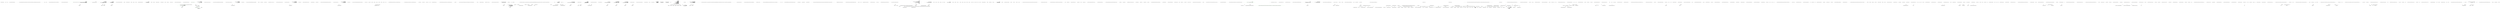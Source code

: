 digraph  {
m1_8 [cluster="CommandLine.Infrastructure.Maybe.Nothing<T>()", file="OptionMapperTests.cs", label="Entry CommandLine.Infrastructure.Maybe.Nothing<T>()", span="63-63"];
m1_12 [cluster="Unk.Create", file="OptionMapperTests.cs", label="Entry Unk.Create", span=""];
m1_13 [cluster="Unk.Where", file="OptionMapperTests.cs", label="Entry Unk.Where", span=""];
m1_6 [cluster="System.Collections.Generic.KeyValuePair<TKey, TValue>.KeyValuePair(TKey, TValue)", file="OptionMapperTests.cs", label="Entry System.Collections.Generic.KeyValuePair<TKey, TValue>.KeyValuePair(TKey, TValue)", span="0-0"];
m1_7 [cluster="CommandLine.Core.OptionSpecification.OptionSpecification(string, string, bool, string, CommandLine.Infrastructure.Maybe<int>, CommandLine.Infrastructure.Maybe<int>, char, CommandLine.Infrastructure.Maybe<object>, System.Type, CommandLine.Core.TargetType, string, string, System.Collections.Generic.IEnumerable<string>)", file="OptionMapperTests.cs", label="Entry CommandLine.Core.OptionSpecification.OptionSpecification(string, string, bool, string, CommandLine.Infrastructure.Maybe<int>, CommandLine.Infrastructure.Maybe<int>, char, CommandLine.Infrastructure.Maybe<object>, System.Type, CommandLine.Core.TargetType, string, string, System.Collections.Generic.IEnumerable<string>)", span="18-18"];
m1_11 [cluster="Unk.Single", file="OptionMapperTests.cs", label="Entry Unk.Single", span=""];
m1_15 [cluster="Unk.NotNull", file="OptionMapperTests.cs", label="Entry Unk.NotNull", span=""];
m1_27 [cluster="CommandLine.Core.TypeConverter.ChangeType(System.Collections.Generic.IEnumerable<string>, System.Type, bool, System.Globalization.CultureInfo)", file="OptionMapperTests.cs", label="Entry CommandLine.Core.TypeConverter.ChangeType(System.Collections.Generic.IEnumerable<string>, System.Type, bool, System.Globalization.CultureInfo)", span="12-12"];
m1_0 [cluster="CommandLine.Tests.Unit.Core.OptionMapperTests.Map_boolean_switch_creates_boolean_value()", file="OptionMapperTests.cs", label="Entry CommandLine.Tests.Unit.Core.OptionMapperTests.Map_boolean_switch_creates_boolean_value()", span="16-16"];
m1_2 [cluster="CommandLine.Tests.Unit.Core.OptionMapperTests.Map_boolean_switch_creates_boolean_value()", color=green, community=0, file="OptionMapperTests.cs", label="var specProps = new[]\r\n                {\r\n                    SpecificationProperty.Create(\r\n                        new OptionSpecification(''x'', string.Empty, false, string.Empty, Maybe.Nothing<int>(), Maybe.Nothing<int>(), '\0', Maybe.Nothing<object>(), typeof(bool), TargetType.Boolean, string.Empty, string.Empty, new List<string>()), \r\n                        typeof(FakeOptions).GetProperties().Single(p => p.Name.Equals(''BoolValue'', StringComparison.Ordinal)),\r\n                        Maybe.Nothing<object>())\r\n                }", prediction=0, span="23-29"];
m1_1 [cluster="CommandLine.Tests.Unit.Core.OptionMapperTests.Map_boolean_switch_creates_boolean_value()", file="OptionMapperTests.cs", label="var tokenPartitions = new[]\r\n                {\r\n                    new KeyValuePair<string, IEnumerable<string>>(''x'', new [] { ''true'' })\r\n                }", span="19-22"];
m1_3 [cluster="CommandLine.Tests.Unit.Core.OptionMapperTests.Map_boolean_switch_creates_boolean_value()", file="OptionMapperTests.cs", label="var result = OptionMapper.MapValues(\r\n                specProps.Where(pt => pt.Specification.IsOption()),\r\n                tokenPartitions,\r\n                (vals, type, isScalar) => TypeConverter.ChangeType(vals, type, isScalar, CultureInfo.InvariantCulture),\r\n                StringComparer.InvariantCulture)", span="32-36"];
m1_4 [cluster="CommandLine.Tests.Unit.Core.OptionMapperTests.Map_boolean_switch_creates_boolean_value()", file="OptionMapperTests.cs", label="Assert.NotNull(result.Value.Single(\r\n                a => a.Specification.IsOption()\r\n                && ((OptionSpecification)a.Specification).ShortName.Equals(''x'')\r\n                && (bool)((Just<object>)a.Value).Value))", span="39-42"];
m1_5 [cluster="CommandLine.Tests.Unit.Core.OptionMapperTests.Map_boolean_switch_creates_boolean_value()", file="OptionMapperTests.cs", label="Exit CommandLine.Tests.Unit.Core.OptionMapperTests.Map_boolean_switch_creates_boolean_value()", span="16-16"];
m1_28 [cluster="lambda expression", file="OptionMapperTests.cs", label="Entry lambda expression", span="40-42"];
m1_16 [cluster="lambda expression", file="OptionMapperTests.cs", label="Entry lambda expression", span="27-27"];
m1_20 [cluster="lambda expression", file="OptionMapperTests.cs", label="Entry lambda expression", span="33-33"];
m1_24 [cluster="lambda expression", file="OptionMapperTests.cs", label="Entry lambda expression", span="35-35"];
m1_18 [cluster="lambda expression", file="OptionMapperTests.cs", label="Exit lambda expression", span="27-27"];
m1_17 [cluster="lambda expression", file="OptionMapperTests.cs", label="p.Name.Equals(''BoolValue'', StringComparison.Ordinal)", span="27-27"];
m1_22 [cluster="lambda expression", file="OptionMapperTests.cs", label="Exit lambda expression", span="33-33"];
m1_21 [cluster="lambda expression", file="OptionMapperTests.cs", label="pt.Specification.IsOption()", span="33-33"];
m1_26 [cluster="lambda expression", file="OptionMapperTests.cs", label="Exit lambda expression", span="35-35"];
m1_25 [cluster="lambda expression", file="OptionMapperTests.cs", label="TypeConverter.ChangeType(vals, type, isScalar, CultureInfo.InvariantCulture)", span="35-35"];
m1_29 [cluster="lambda expression", file="OptionMapperTests.cs", label="a.Specification.IsOption()\r\n                && ((OptionSpecification)a.Specification).ShortName.Equals(''x'')\r\n                && (bool)((Just<object>)a.Value).Value", span="40-42"];
m1_30 [cluster="lambda expression", file="OptionMapperTests.cs", label="Exit lambda expression", span="40-42"];
m1_31 [cluster="string.Equals(string)", file="OptionMapperTests.cs", label="Entry string.Equals(string)", span="0-0"];
m1_19 [cluster="string.Equals(string, System.StringComparison)", file="OptionMapperTests.cs", label="Entry string.Equals(string, System.StringComparison)", span="0-0"];
m1_23 [cluster="CommandLine.Core.Specification.IsOption()", file="OptionMapperTests.cs", label="Entry CommandLine.Core.Specification.IsOption()", span="10-10"];
m1_14 [cluster="Unk.MapValues", file="OptionMapperTests.cs", label="Entry Unk.MapValues", span=""];
m1_10 [cluster="System.Type.GetProperties()", file="OptionMapperTests.cs", label="Entry System.Type.GetProperties()", span="0-0"];
m1_9 [cluster="System.Collections.Generic.List<T>.List()", file="OptionMapperTests.cs", label="Entry System.Collections.Generic.List<T>.List()", span="0-0"];
m3_0 [cluster="CommandLine.Tests.Unit.Core.InstanceChooserTests.Parse_empty_array_returns_NullInstance()", file="Scalar.cs", label="Entry CommandLine.Tests.Unit.Core.InstanceChooserTests.Parse_empty_array_returns_NullInstance()", span="15-15"];
m3_1 [cluster="CommandLine.Tests.Unit.Core.InstanceChooserTests.Parse_empty_array_returns_NullInstance()", color=green, community=0, file="Scalar.cs", label="var expectedErrors = new[] { new NoVerbSelectedError() }", prediction=1, span="18-18"];
m3_2 [cluster="CommandLine.Tests.Unit.Core.InstanceChooserTests.Parse_empty_array_returns_NullInstance()", file="Scalar.cs", label="var result = InstanceChooser.Choose(\r\n                new[] { typeof(AddOptions), typeof(CommitOptions), typeof(CloneOptions) },\r\n                new string[] { },\r\n                StringComparer.Ordinal,\r\n                CultureInfo.InvariantCulture)", span="21-25"];
m3_17 [cluster="CommandLine.HelpVerbRequestedError.HelpVerbRequestedError(string, System.Type, bool)", file="Scalar.cs", label="Entry CommandLine.HelpVerbRequestedError.HelpVerbRequestedError(string, System.Type, bool)", span="353-353"];
m3_18 [cluster="CommandLine.Tests.Unit.Core.InstanceChooserTests.Explicit_help_request_for_a_valid_verb_generates_HelpVerbRequestedError_with_appropriate_data()", file="Scalar.cs", label="Entry CommandLine.Tests.Unit.Core.InstanceChooserTests.Explicit_help_request_for_a_valid_verb_generates_HelpVerbRequestedError_with_appropriate_data()", span="53-53"];
m3_19 [cluster="CommandLine.Tests.Unit.Core.InstanceChooserTests.Explicit_help_request_for_a_valid_verb_generates_HelpVerbRequestedError_with_appropriate_data()", file="Scalar.cs", label="var expectedErrors = new[] { new HelpVerbRequestedError(''commit'', typeof(CommitOptions), true) }", span="56-56"];
m3_20 [cluster="CommandLine.Tests.Unit.Core.InstanceChooserTests.Explicit_help_request_for_a_valid_verb_generates_HelpVerbRequestedError_with_appropriate_data()", file="Scalar.cs", label="var result = InstanceChooser.Choose(\r\n                new[] { typeof(AddOptions), typeof(CommitOptions), typeof(CloneOptions) },\r\n                new[] { ''help'', ''commit'' },\r\n                StringComparer.Ordinal,\r\n                CultureInfo.InvariantCulture)", span="59-63"];
m3_22 [cluster="CommandLine.Tests.Unit.Core.InstanceChooserTests.Explicit_help_request_for_a_valid_verb_generates_HelpVerbRequestedError_with_appropriate_data()", file="Scalar.cs", label="Assert.True(expectedErrors.SequenceEqual(result.Errors))", span="67-67"];
m3_21 [cluster="CommandLine.Tests.Unit.Core.InstanceChooserTests.Explicit_help_request_for_a_valid_verb_generates_HelpVerbRequestedError_with_appropriate_data()", file="Scalar.cs", label="Assert.IsType<NullInstance>(result.Value)", span="66-66"];
m3_23 [cluster="CommandLine.Tests.Unit.Core.InstanceChooserTests.Explicit_help_request_for_a_valid_verb_generates_HelpVerbRequestedError_with_appropriate_data()", file="Scalar.cs", label="Exit CommandLine.Tests.Unit.Core.InstanceChooserTests.Explicit_help_request_for_a_valid_verb_generates_HelpVerbRequestedError_with_appropriate_data()", span="53-53"];
m3_6 [cluster="lambda expression", file="Scalar.cs", label="Exit lambda expression", span="16-20"];
m3_7 [cluster="CommandLine.Core.Token.IsName()", file="Scalar.cs", label="Entry CommandLine.Core.Token.IsName()", span="68-68"];
m3_3 [cluster="CommandLine.Tests.Unit.Core.InstanceChooserTests.Parse_empty_array_returns_NullInstance()", file="Scalar.cs", label="Assert.IsType<NullInstance>(result.Value)", span="28-28"];
m3_10 [cluster="CommandLine.Infrastructure.Maybe<T1>.Return<T1, T2>(System.Func<T1, T2>, T2)", file="Scalar.cs", label="Entry CommandLine.Infrastructure.Maybe<T1>.Return<T1, T2>(System.Func<T1, T2>, T2)", span="100-100"];
m3_30 [cluster="CommandLine.Tests.Unit.Core.InstanceChooserTests.Parse_existing_verb_returns_verb_instance()", file="Scalar.cs", label="Entry CommandLine.Tests.Unit.Core.InstanceChooserTests.Parse_existing_verb_returns_verb_instance()", span="91-91"];
m3_31 [cluster="CommandLine.Tests.Unit.Core.InstanceChooserTests.Parse_existing_verb_returns_verb_instance()", file="Scalar.cs", label="var expected = new AddOptions { Patch = true, FileName = ''dummy.bin''}", span="94-94"];
m3_32 [cluster="CommandLine.Tests.Unit.Core.InstanceChooserTests.Parse_existing_verb_returns_verb_instance()", file="Scalar.cs", label="var result = InstanceChooser.Choose(\r\n                new[] { typeof(AddOptions), typeof(CommitOptions), typeof(CloneOptions) },\r\n                new[] { ''add'', ''--patch'', ''dummy.bin'' },\r\n                StringComparer.Ordinal,\r\n                CultureInfo.InvariantCulture)", span="97-101"];
m3_34 [cluster="CommandLine.Tests.Unit.Core.InstanceChooserTests.Parse_existing_verb_returns_verb_instance()", file="Scalar.cs", label="expected.ShouldBeEquivalentTo(result.Value)", span="105-105"];
m3_33 [cluster="CommandLine.Tests.Unit.Core.InstanceChooserTests.Parse_existing_verb_returns_verb_instance()", file="Scalar.cs", label="Assert.IsType<AddOptions>(result.Value)", span="104-104"];
m3_35 [cluster="CommandLine.Tests.Unit.Core.InstanceChooserTests.Parse_existing_verb_returns_verb_instance()", file="Scalar.cs", label="Exit CommandLine.Tests.Unit.Core.InstanceChooserTests.Parse_existing_verb_returns_verb_instance()", span="91-91"];
m3_36 [cluster="CommandLine.Tests.Fakes.AddOptions.AddOptions()", file="Scalar.cs", label="Entry CommandLine.Tests.Fakes.AddOptions.AddOptions()", span="7-7"];
m3_4 [cluster="lambda expression", file="Scalar.cs", label="Entry lambda expression", span="16-20"];
m3_5 [cluster="lambda expression", color=green, community=0, file="Scalar.cs", label="f.IsName() && s.IsValue()\r\n                            ? typeLookup(f.Text).Return(info =>\r\n                                    info.TargetType == TargetType.Scalar ? new[] { f, s } : new Token[] { }, new Token[] { })\r\n                                    : new Token[] { }", prediction=2, span="17-20"];
m3_11 [cluster="lambda expression", file="Scalar.cs", label="Entry lambda expression", span="18-19"];
m3_12 [cluster="lambda expression", color=green, community=0, file="Scalar.cs", label="info.TargetType == TargetType.Scalar ? new[] { f, s } : new Token[] { }", prediction=3, span="19-19"];
m3_13 [cluster="lambda expression", file="Scalar.cs", label="Exit lambda expression", span="18-19"];
m3_15 [cluster="CommandLine.Tests.Unit.Core.InstanceChooserTests.Explicit_help_request_generates_HelpVerbRequestedError()", file="Scalar.cs", label="CommandLine.Core.Token", span=""];
m3_14 [cluster="CommandLine.Tests.Unit.Core.InstanceChooserTests.Explicit_help_request_generates_HelpVerbRequestedError()", file="Scalar.cs", label="System.Func<string, CommandLine.Infrastructure.Maybe<CommandLine.Core.TypeDescriptor>>", span=""];
m3_16 [cluster="CommandLine.Tests.Unit.Core.InstanceChooserTests.Explicit_help_request_generates_HelpVerbRequestedError()", file="Scalar.cs", label="CommandLine.Core.Token", span=""];
m3_8 [cluster="CommandLine.Core.Token.IsValue()", file="Scalar.cs", label="Entry CommandLine.Core.Token.IsValue()", span="73-73"];
m3_24 [cluster="CommandLine.Tests.Unit.Core.InstanceChooserTests.Explicit_help_request_for_an_invalid_verb_generates_HelpVerbRequestedError_with_Matched_set_to_false()", file="Scalar.cs", label="Entry CommandLine.Tests.Unit.Core.InstanceChooserTests.Explicit_help_request_for_an_invalid_verb_generates_HelpVerbRequestedError_with_Matched_set_to_false()", span="72-72"];
m3_25 [cluster="CommandLine.Tests.Unit.Core.InstanceChooserTests.Explicit_help_request_for_an_invalid_verb_generates_HelpVerbRequestedError_with_Matched_set_to_false()", file="Scalar.cs", label="var expectedErrors = new[] { new HelpVerbRequestedError(null, null, false) }", span="75-75"];
m3_26 [cluster="CommandLine.Tests.Unit.Core.InstanceChooserTests.Explicit_help_request_for_an_invalid_verb_generates_HelpVerbRequestedError_with_Matched_set_to_false()", file="Scalar.cs", label="var result = InstanceChooser.Choose(\r\n                new[] { typeof(AddOptions), typeof(CommitOptions), typeof(CloneOptions) },\r\n                new[] { ''help'', ''earthunderalienattack'' },\r\n                StringComparer.Ordinal,\r\n                CultureInfo.InvariantCulture)", span="78-82"];
m3_28 [cluster="CommandLine.Tests.Unit.Core.InstanceChooserTests.Explicit_help_request_for_an_invalid_verb_generates_HelpVerbRequestedError_with_Matched_set_to_false()", file="Scalar.cs", label="Assert.True(expectedErrors.SequenceEqual(result.Errors))", span="86-86"];
m3_27 [cluster="CommandLine.Tests.Unit.Core.InstanceChooserTests.Explicit_help_request_for_an_invalid_verb_generates_HelpVerbRequestedError_with_Matched_set_to_false()", file="Scalar.cs", label="Assert.IsType<NullInstance>(result.Value)", span="85-85"];
m3_29 [cluster="CommandLine.Tests.Unit.Core.InstanceChooserTests.Explicit_help_request_for_an_invalid_verb_generates_HelpVerbRequestedError_with_Matched_set_to_false()", file="Scalar.cs", label="Exit CommandLine.Tests.Unit.Core.InstanceChooserTests.Explicit_help_request_for_an_invalid_verb_generates_HelpVerbRequestedError_with_Matched_set_to_false()", span="72-72"];
m3_9 [cluster="System.Func<T, TResult>.Invoke(T)", file="Scalar.cs", label="Entry System.Func<T, TResult>.Invoke(T)", span="0-0"];
m3_37 [cluster="Unk.ShouldBeEquivalentTo", file="Scalar.cs", label="Entry Unk.ShouldBeEquivalentTo", span=""];
m4_11 [cluster="lambda expression", file="Sequence.cs", label="Entry lambda expression", span="19-20"];
m4_4 [cluster="lambda expression", file="Sequence.cs", label="Entry lambda expression", span="17-21"];
m4_12 [cluster="lambda expression", file="Sequence.cs", label="info.TargetType == TargetType.Scalar ? new[] { f, s } : new Token[] { }", span="20-20"];
m4_6 [cluster="lambda expression", file="Sequence.cs", label="Exit lambda expression", span="17-21"];
m4_13 [cluster="lambda expression", file="Sequence.cs", label="Exit lambda expression", span="19-20"];
m4_10 [cluster="Unk.Return", file="Sequence.cs", label="Entry Unk.Return", span=""];
m4_0 [cluster="CommandLine.Core.Scalar.Partition(System.Collections.Generic.IEnumerable<CommandLine.Core.Token>, System.Func<string, CSharpx.Maybe<CommandLine.Core.TypeDescriptor>>)", file="Sequence.cs", label="Entry CommandLine.Core.Scalar.Partition(System.Collections.Generic.IEnumerable<CommandLine.Core.Token>, System.Func<string, CSharpx.Maybe<CommandLine.Core.TypeDescriptor>>)", span="12-12"];
m4_2 [cluster="CommandLine.Core.Scalar.Partition(System.Collections.Generic.IEnumerable<CommandLine.Core.Token>, System.Func<string, CSharpx.Maybe<CommandLine.Core.TypeDescriptor>>)", file="Sequence.cs", label="Exit CommandLine.Core.Scalar.Partition(System.Collections.Generic.IEnumerable<CommandLine.Core.Token>, System.Func<string, CSharpx.Maybe<CommandLine.Core.TypeDescriptor>>)", span="12-12"];
m4_7 [cluster="CommandLine.Core.Token.IsName()", file="Sequence.cs", label="Entry CommandLine.Core.Token.IsName()", span="128-128"];
m4_8 [cluster="CommandLine.Core.Token.IsValue()", file="Sequence.cs", label="Entry CommandLine.Core.Token.IsValue()", span="133-133"];
m4_9 [cluster="System.Func<T, TResult>.Invoke(T)", file="Sequence.cs", label="Entry System.Func<T, TResult>.Invoke(T)", span="0-0"];
m4_3 [cluster="Unk.Pairwise", file="Sequence.cs", label="Entry Unk.Pairwise", span=""];
m4_14 [file="Sequence.cs", label="System.Func<string, CSharpx.Maybe<CommandLine.Core.TypeDescriptor>>", span=""];
m4_15 [file="Sequence.cs", label="CommandLine.Core.Token", span=""];
m4_16 [file="Sequence.cs", label="CommandLine.Core.Token", span=""];
m5_57 [cluster="CommandLine.Core.TokenPartitioner.Partition(System.Collections.Generic.IEnumerable<CommandLine.Core.Token>, System.Func<string, CSharpx.Maybe<CommandLine.Core.TypeDescriptor>>)", file="Specification.cs", label="Entry CommandLine.Core.TokenPartitioner.Partition(System.Collections.Generic.IEnumerable<CommandLine.Core.Token>, System.Func<string, CSharpx.Maybe<CommandLine.Core.TypeDescriptor>>)", span="12-12"];
m5_48 [cluster="Unk.ThrowingValidate", file="Specification.cs", label="Entry Unk.ThrowingValidate", span=""];
m5_67 [cluster="T.SetProperties<T>(System.Collections.Generic.IEnumerable<CommandLine.Core.SpecificationProperty>, System.Func<CommandLine.Core.SpecificationProperty, bool>, System.Func<CommandLine.Core.SpecificationProperty, object>)", file="Specification.cs", label="Entry T.SetProperties<T>(System.Collections.Generic.IEnumerable<CommandLine.Core.SpecificationProperty>, System.Func<CommandLine.Core.SpecificationProperty, bool>, System.Func<CommandLine.Core.SpecificationProperty, object>)", span="58-58"];
m5_80 [cluster="NotParsed<T>.cstr", file="Specification.cs", label="Entry NotParsed<T>.cstr", span=""];
m5_113 [cluster="string.MatchName(string, string, System.StringComparer)", file="Specification.cs", label="Entry string.MatchName(string, string, System.StringComparer)", span="8-8"];
m5_46 [cluster="CSharpx.Maybe<T1>.Return<T1, T2>(System.Func<T1, T2>, T2)", file="Specification.cs", label="Entry CSharpx.Maybe<T1>.Return<T1, T2>(System.Func<T1, T2>, T2)", span="126-126"];
m5_53 [cluster="CommandLine.NotParsed<T>.NotParsed(T, System.Collections.Generic.IEnumerable<CommandLine.Error>)", file="Specification.cs", label="Entry CommandLine.NotParsed<T>.NotParsed(T, System.Collections.Generic.IEnumerable<CommandLine.Error>)", span="142-142"];
m5_3 [cluster="CommandLine.Core.InstanceBuilder.Build<T>(CSharpx.Maybe<System.Func<T>>, System.Func<System.Collections.Generic.IEnumerable<string>, System.Collections.Generic.IEnumerable<CommandLine.Core.OptionSpecification>, RailwaySharp.ErrorHandling.Result<System.Collections.Generic.IEnumerable<CommandLine.Core.Token>, CommandLine.Error>>, System.Collections.Generic.IEnumerable<string>, System.StringComparer, System.Globalization.CultureInfo)", file="Specification.cs", label="Entry CommandLine.Core.InstanceBuilder.Build<T>(CSharpx.Maybe<System.Func<T>>, System.Func<System.Collections.Generic.IEnumerable<string>, System.Collections.Generic.IEnumerable<CommandLine.Core.OptionSpecification>, RailwaySharp.ErrorHandling.Result<System.Collections.Generic.IEnumerable<CommandLine.Core.Token>, CommandLine.Error>>, System.Collections.Generic.IEnumerable<string>, System.StringComparer, System.Globalization.CultureInfo)", span="35-35"];
m5_19 [cluster="CommandLine.Core.InstanceBuilder.Build<T>(CSharpx.Maybe<System.Func<T>>, System.Func<System.Collections.Generic.IEnumerable<string>, System.Collections.Generic.IEnumerable<CommandLine.Core.OptionSpecification>, RailwaySharp.ErrorHandling.Result<System.Collections.Generic.IEnumerable<CommandLine.Core.Token>, CommandLine.Error>>, System.Collections.Generic.IEnumerable<string>, System.StringComparer, System.Globalization.CultureInfo)", file="Specification.cs", label="var typeInfo = factory.Return(f => f().GetType(), typeof(T))", span="42-42"];
m5_23 [cluster="CommandLine.Core.InstanceBuilder.Build<T>(CSharpx.Maybe<System.Func<T>>, System.Func<System.Collections.Generic.IEnumerable<string>, System.Collections.Generic.IEnumerable<CommandLine.Core.OptionSpecification>, RailwaySharp.ErrorHandling.Result<System.Collections.Generic.IEnumerable<CommandLine.Core.Token>, CommandLine.Error>>, System.Collections.Generic.IEnumerable<string>, System.StringComparer, System.Globalization.CultureInfo)", file="Specification.cs", label="Func<T> makeDefault = () =>\r\n                typeof(T).IsMutable()\r\n                    ? factory.Return(f => f(), Activator.CreateInstance<T>())\r\n                    : ReflectionHelper.CreateDefaultImmutableInstance<T>(\r\n                        (from p in specProps select p.Specification.ConversionType).ToArray())", span="53-57"];
m5_24 [cluster="CommandLine.Core.InstanceBuilder.Build<T>(CSharpx.Maybe<System.Func<T>>, System.Func<System.Collections.Generic.IEnumerable<string>, System.Collections.Generic.IEnumerable<CommandLine.Core.OptionSpecification>, RailwaySharp.ErrorHandling.Result<System.Collections.Generic.IEnumerable<CommandLine.Core.Token>, CommandLine.Error>>, System.Collections.Generic.IEnumerable<string>, System.StringComparer, System.Globalization.CultureInfo)", file="Specification.cs", label="arguments.Any()", span="59-59"];
m5_25 [cluster="CommandLine.Core.InstanceBuilder.Build<T>(CSharpx.Maybe<System.Func<T>>, System.Func<System.Collections.Generic.IEnumerable<string>, System.Collections.Generic.IEnumerable<CommandLine.Core.OptionSpecification>, RailwaySharp.ErrorHandling.Result<System.Collections.Generic.IEnumerable<CommandLine.Core.Token>, CommandLine.Error>>, System.Collections.Generic.IEnumerable<string>, System.StringComparer, System.Globalization.CultureInfo)", file="Specification.cs", label="var preprocessorErrors = arguments.Preprocess(PreprocessorGuards.Lookup(nameComparer))", span="61-61"];
m5_28 [cluster="CommandLine.Core.InstanceBuilder.Build<T>(CSharpx.Maybe<System.Func<T>>, System.Func<System.Collections.Generic.IEnumerable<string>, System.Collections.Generic.IEnumerable<CommandLine.Core.OptionSpecification>, RailwaySharp.ErrorHandling.Result<System.Collections.Generic.IEnumerable<CommandLine.Core.Token>, CommandLine.Error>>, System.Collections.Generic.IEnumerable<string>, System.StringComparer, System.Globalization.CultureInfo)", file="Specification.cs", label="var tokenizerResult = tokenizer(arguments, optionSpecs)", span="68-68"];
m5_30 [cluster="CommandLine.Core.InstanceBuilder.Build<T>(CSharpx.Maybe<System.Func<T>>, System.Func<System.Collections.Generic.IEnumerable<string>, System.Collections.Generic.IEnumerable<CommandLine.Core.OptionSpecification>, RailwaySharp.ErrorHandling.Result<System.Collections.Generic.IEnumerable<CommandLine.Core.Token>, CommandLine.Error>>, System.Collections.Generic.IEnumerable<string>, System.StringComparer, System.Globalization.CultureInfo)", file="Specification.cs", label="var partitions = TokenPartitioner.Partition(\r\n                tokens,\r\n                name => TypeLookup.FindTypeDescriptorAndSibling(name, optionSpecs, nameComparer))", span="72-74"];
m5_31 [cluster="CommandLine.Core.InstanceBuilder.Build<T>(CSharpx.Maybe<System.Func<T>>, System.Func<System.Collections.Generic.IEnumerable<string>, System.Collections.Generic.IEnumerable<CommandLine.Core.OptionSpecification>, RailwaySharp.ErrorHandling.Result<System.Collections.Generic.IEnumerable<CommandLine.Core.Token>, CommandLine.Error>>, System.Collections.Generic.IEnumerable<string>, System.StringComparer, System.Globalization.CultureInfo)", file="Specification.cs", label="var optionSpecProps = OptionMapper.MapValues(\r\n                (from pt in specProps where pt.Specification.IsOption() select pt),\r\n                partitions.Options,\r\n                (vals, type, isScalar) => TypeConverter.ChangeType(vals, type, isScalar, parsingCulture),\r\n                nameComparer)", span="76-80"];
m5_32 [cluster="CommandLine.Core.InstanceBuilder.Build<T>(CSharpx.Maybe<System.Func<T>>, System.Func<System.Collections.Generic.IEnumerable<string>, System.Collections.Generic.IEnumerable<CommandLine.Core.OptionSpecification>, RailwaySharp.ErrorHandling.Result<System.Collections.Generic.IEnumerable<CommandLine.Core.Token>, CommandLine.Error>>, System.Collections.Generic.IEnumerable<string>, System.StringComparer, System.Globalization.CultureInfo)", file="Specification.cs", label="var valueSpecProps = ValueMapper.MapValues(\r\n                (from pt in specProps where pt.Specification.IsValue() select pt),\r\n                    partitions.Values,\r\n                (vals, type, isScalar) => TypeConverter.ChangeType(vals, type, isScalar, parsingCulture))", span="82-85"];
m5_33 [cluster="CommandLine.Core.InstanceBuilder.Build<T>(CSharpx.Maybe<System.Func<T>>, System.Func<System.Collections.Generic.IEnumerable<string>, System.Collections.Generic.IEnumerable<CommandLine.Core.OptionSpecification>, RailwaySharp.ErrorHandling.Result<System.Collections.Generic.IEnumerable<CommandLine.Core.Token>, CommandLine.Error>>, System.Collections.Generic.IEnumerable<string>, System.StringComparer, System.Globalization.CultureInfo)", file="Specification.cs", label="var missingValueErrors = from token in partitions.Errors\r\n                                     select new MissingValueOptionError(\r\n                                         optionSpecs.Single(o => token.Text.MatchName(o.ShortName, o.LongName, nameComparer)).FromOptionSpecification())", span="87-89"];
m5_37 [cluster="CommandLine.Core.InstanceBuilder.Build<T>(CSharpx.Maybe<System.Func<T>>, System.Func<System.Collections.Generic.IEnumerable<string>, System.Collections.Generic.IEnumerable<CommandLine.Core.OptionSpecification>, RailwaySharp.ErrorHandling.Result<System.Collections.Generic.IEnumerable<CommandLine.Core.Token>, CommandLine.Error>>, System.Collections.Generic.IEnumerable<string>, System.StringComparer, System.Globalization.CultureInfo)", file="Specification.cs", label="instance = factory.Return(f => f(), Activator.CreateInstance<T>())", span="97-97"];
m5_20 [cluster="CommandLine.Core.InstanceBuilder.Build<T>(CSharpx.Maybe<System.Func<T>>, System.Func<System.Collections.Generic.IEnumerable<string>, System.Collections.Generic.IEnumerable<CommandLine.Core.OptionSpecification>, RailwaySharp.ErrorHandling.Result<System.Collections.Generic.IEnumerable<CommandLine.Core.Token>, CommandLine.Error>>, System.Collections.Generic.IEnumerable<string>, System.StringComparer, System.Globalization.CultureInfo)", file="Specification.cs", label="var specProps = typeInfo.GetSpecifications(pi => SpecificationProperty.Create(\r\n                    Specification.FromProperty(pi), pi, Maybe.Nothing<object>()))", span="44-45"];
m5_36 [cluster="CommandLine.Core.InstanceBuilder.Build<T>(CSharpx.Maybe<System.Func<T>>, System.Func<System.Collections.Generic.IEnumerable<string>, System.Collections.Generic.IEnumerable<CommandLine.Core.OptionSpecification>, RailwaySharp.ErrorHandling.Result<System.Collections.Generic.IEnumerable<CommandLine.Core.Token>, CommandLine.Error>>, System.Collections.Generic.IEnumerable<string>, System.StringComparer, System.Globalization.CultureInfo)", file="Specification.cs", label="typeInfo.IsMutable()", span="95-95"];
m5_39 [cluster="CommandLine.Core.InstanceBuilder.Build<T>(CSharpx.Maybe<System.Func<T>>, System.Func<System.Collections.Generic.IEnumerable<string>, System.Collections.Generic.IEnumerable<CommandLine.Core.OptionSpecification>, RailwaySharp.ErrorHandling.Result<System.Collections.Generic.IEnumerable<CommandLine.Core.Token>, CommandLine.Error>>, System.Collections.Generic.IEnumerable<string>, System.StringComparer, System.Globalization.CultureInfo)", file="Specification.cs", label="var ctor = typeInfo.GetConstructor((from sp in specProps select sp.Property.PropertyType).ToArray())", span="113-113"];
m5_21 [cluster="CommandLine.Core.InstanceBuilder.Build<T>(CSharpx.Maybe<System.Func<T>>, System.Func<System.Collections.Generic.IEnumerable<string>, System.Collections.Generic.IEnumerable<CommandLine.Core.OptionSpecification>, RailwaySharp.ErrorHandling.Result<System.Collections.Generic.IEnumerable<CommandLine.Core.Token>, CommandLine.Error>>, System.Collections.Generic.IEnumerable<string>, System.StringComparer, System.Globalization.CultureInfo)", file="Specification.cs", label="var specs = from pt in specProps select pt.Specification", span="47-47"];
m5_22 [cluster="CommandLine.Core.InstanceBuilder.Build<T>(CSharpx.Maybe<System.Func<T>>, System.Func<System.Collections.Generic.IEnumerable<string>, System.Collections.Generic.IEnumerable<CommandLine.Core.OptionSpecification>, RailwaySharp.ErrorHandling.Result<System.Collections.Generic.IEnumerable<CommandLine.Core.Token>, CommandLine.Error>>, System.Collections.Generic.IEnumerable<string>, System.StringComparer, System.Globalization.CultureInfo)", file="Specification.cs", label="var optionSpecs = specs\r\n                .ThrowingValidate(SpecificationGuards.Lookup)\r\n                .OfType<OptionSpecification>()", span="49-51"];
m5_27 [cluster="CommandLine.Core.InstanceBuilder.Build<T>(CSharpx.Maybe<System.Func<T>>, System.Func<System.Collections.Generic.IEnumerable<string>, System.Collections.Generic.IEnumerable<CommandLine.Core.OptionSpecification>, RailwaySharp.ErrorHandling.Result<System.Collections.Generic.IEnumerable<CommandLine.Core.Token>, CommandLine.Error>>, System.Collections.Generic.IEnumerable<string>, System.StringComparer, System.Globalization.CultureInfo)", file="Specification.cs", label="return new NotParsed<T>(makeDefault(), preprocessorErrors);", span="64-64"];
m5_26 [cluster="CommandLine.Core.InstanceBuilder.Build<T>(CSharpx.Maybe<System.Func<T>>, System.Func<System.Collections.Generic.IEnumerable<string>, System.Collections.Generic.IEnumerable<CommandLine.Core.OptionSpecification>, RailwaySharp.ErrorHandling.Result<System.Collections.Generic.IEnumerable<CommandLine.Core.Token>, CommandLine.Error>>, System.Collections.Generic.IEnumerable<string>, System.StringComparer, System.Globalization.CultureInfo)", file="Specification.cs", label="preprocessorErrors.Any()", span="62-62"];
m5_29 [cluster="CommandLine.Core.InstanceBuilder.Build<T>(CSharpx.Maybe<System.Func<T>>, System.Func<System.Collections.Generic.IEnumerable<string>, System.Collections.Generic.IEnumerable<CommandLine.Core.OptionSpecification>, RailwaySharp.ErrorHandling.Result<System.Collections.Generic.IEnumerable<CommandLine.Core.Token>, CommandLine.Error>>, System.Collections.Generic.IEnumerable<string>, System.StringComparer, System.Globalization.CultureInfo)", file="Specification.cs", label="var tokens = tokenizerResult.SucceededWith()", span="70-70"];
m5_43 [cluster="CommandLine.Core.InstanceBuilder.Build<T>(CSharpx.Maybe<System.Func<T>>, System.Func<System.Collections.Generic.IEnumerable<string>, System.Collections.Generic.IEnumerable<CommandLine.Core.OptionSpecification>, RailwaySharp.ErrorHandling.Result<System.Collections.Generic.IEnumerable<CommandLine.Core.Token>, CommandLine.Error>>, System.Collections.Generic.IEnumerable<string>, System.StringComparer, System.Globalization.CultureInfo)", file="Specification.cs", label="var allErrors = tokenizerResult.Messages()\r\n                .Concat(missingValueErrors)\r\n                .Concat(optionSpecProps.Messages())\r\n                .Concat(valueSpecProps.Messages())\r\n                .Concat(validationErrors)", span="125-129"];
m5_42 [cluster="CommandLine.Core.InstanceBuilder.Build<T>(CSharpx.Maybe<System.Func<T>>, System.Func<System.Collections.Generic.IEnumerable<string>, System.Collections.Generic.IEnumerable<CommandLine.Core.OptionSpecification>, RailwaySharp.ErrorHandling.Result<System.Collections.Generic.IEnumerable<CommandLine.Core.Token>, CommandLine.Error>>, System.Collections.Generic.IEnumerable<string>, System.StringComparer, System.Globalization.CultureInfo)", file="Specification.cs", label="var validationErrors = specPropsWithValue.Validate(\r\n                SpecificationPropertyRules.Lookup(tokens))", span="122-123"];
m5_34 [cluster="CommandLine.Core.InstanceBuilder.Build<T>(CSharpx.Maybe<System.Func<T>>, System.Func<System.Collections.Generic.IEnumerable<string>, System.Collections.Generic.IEnumerable<CommandLine.Core.OptionSpecification>, RailwaySharp.ErrorHandling.Result<System.Collections.Generic.IEnumerable<CommandLine.Core.Token>, CommandLine.Error>>, System.Collections.Generic.IEnumerable<string>, System.StringComparer, System.Globalization.CultureInfo)", file="Specification.cs", label="var specPropsWithValue = optionSpecProps.SucceededWith()\r\n                .Concat(valueSpecProps.SucceededWith())", span="91-92"];
m5_35 [cluster="CommandLine.Core.InstanceBuilder.Build<T>(CSharpx.Maybe<System.Func<T>>, System.Func<System.Collections.Generic.IEnumerable<string>, System.Collections.Generic.IEnumerable<CommandLine.Core.OptionSpecification>, RailwaySharp.ErrorHandling.Result<System.Collections.Generic.IEnumerable<CommandLine.Core.Token>, CommandLine.Error>>, System.Collections.Generic.IEnumerable<string>, System.StringComparer, System.Globalization.CultureInfo)", file="Specification.cs", label="T instance", span="94-94"];
m5_38 [cluster="CommandLine.Core.InstanceBuilder.Build<T>(CSharpx.Maybe<System.Func<T>>, System.Func<System.Collections.Generic.IEnumerable<string>, System.Collections.Generic.IEnumerable<CommandLine.Core.OptionSpecification>, RailwaySharp.ErrorHandling.Result<System.Collections.Generic.IEnumerable<CommandLine.Core.Token>, CommandLine.Error>>, System.Collections.Generic.IEnumerable<string>, System.StringComparer, System.Globalization.CultureInfo)", file="Specification.cs", label="instance = instance\r\n                    .SetProperties(specPropsWithValue,\r\n                        sp => sp.Value.IsJust(),\r\n                        sp => sp.Value.FromJust())\r\n                    .SetProperties(specPropsWithValue,\r\n                        sp => sp.Value.IsNothing() && sp.Specification.DefaultValue.IsJust(),\r\n                        sp => sp.Specification.DefaultValue.FromJust())\r\n                    .SetProperties(specPropsWithValue,\r\n                        sp => sp.Value.IsNothing()\r\n                            && sp.Specification.TargetType == TargetType.Sequence\r\n                            && sp.Specification.DefaultValue.MatchNothing(),\r\n                        sp => sp.Property.PropertyType.GetGenericArguments().Single().CreateEmptyArray())", span="98-109"];
m5_40 [cluster="CommandLine.Core.InstanceBuilder.Build<T>(CSharpx.Maybe<System.Func<T>>, System.Func<System.Collections.Generic.IEnumerable<string>, System.Collections.Generic.IEnumerable<CommandLine.Core.OptionSpecification>, RailwaySharp.ErrorHandling.Result<System.Collections.Generic.IEnumerable<CommandLine.Core.Token>, CommandLine.Error>>, System.Collections.Generic.IEnumerable<string>, System.StringComparer, System.Globalization.CultureInfo)", file="Specification.cs", label="var values = (from prms in ctor.GetParameters()\r\n                              join sp in specPropsWithValue on prms.Name.ToLower() equals sp.Property.Name.ToLower()\r\n                              select sp.Value.Return(v => v,\r\n                                    sp.Specification.DefaultValue.Return(d => d,\r\n                                        sp.Specification.ConversionType.CreateDefaultForImmutable()))).ToArray()", span="114-118"];
m5_41 [cluster="CommandLine.Core.InstanceBuilder.Build<T>(CSharpx.Maybe<System.Func<T>>, System.Func<System.Collections.Generic.IEnumerable<string>, System.Collections.Generic.IEnumerable<CommandLine.Core.OptionSpecification>, RailwaySharp.ErrorHandling.Result<System.Collections.Generic.IEnumerable<CommandLine.Core.Token>, CommandLine.Error>>, System.Collections.Generic.IEnumerable<string>, System.StringComparer, System.Globalization.CultureInfo)", file="Specification.cs", label="instance = (T)ctor.Invoke(values)", span="119-119"];
m5_44 [cluster="CommandLine.Core.InstanceBuilder.Build<T>(CSharpx.Maybe<System.Func<T>>, System.Func<System.Collections.Generic.IEnumerable<string>, System.Collections.Generic.IEnumerable<CommandLine.Core.OptionSpecification>, RailwaySharp.ErrorHandling.Result<System.Collections.Generic.IEnumerable<CommandLine.Core.Token>, CommandLine.Error>>, System.Collections.Generic.IEnumerable<string>, System.StringComparer, System.Globalization.CultureInfo)", file="Specification.cs", label="return allErrors.Any()\r\n                ? (ParserResult<T>)new NotParsed<T>(instance, allErrors)\r\n                : (ParserResult<T>)new Parsed<T>(instance);", span="131-133"];
m5_45 [cluster="CommandLine.Core.InstanceBuilder.Build<T>(CSharpx.Maybe<System.Func<T>>, System.Func<System.Collections.Generic.IEnumerable<string>, System.Collections.Generic.IEnumerable<CommandLine.Core.OptionSpecification>, RailwaySharp.ErrorHandling.Result<System.Collections.Generic.IEnumerable<CommandLine.Core.Token>, CommandLine.Error>>, System.Collections.Generic.IEnumerable<string>, System.StringComparer, System.Globalization.CultureInfo)", file="Specification.cs", label="Exit CommandLine.Core.InstanceBuilder.Build<T>(CSharpx.Maybe<System.Func<T>>, System.Func<System.Collections.Generic.IEnumerable<string>, System.Collections.Generic.IEnumerable<CommandLine.Core.OptionSpecification>, RailwaySharp.ErrorHandling.Result<System.Collections.Generic.IEnumerable<CommandLine.Core.Token>, CommandLine.Error>>, System.Collections.Generic.IEnumerable<string>, System.StringComparer, System.Globalization.CultureInfo)", span="35-35"];
m5_73 [cluster="System.Collections.Generic.IEnumerable<TSource>.ToArray<TSource>()", file="Specification.cs", label="Entry System.Collections.Generic.IEnumerable<TSource>.ToArray<TSource>()", span="0-0"];
m5_106 [cluster="CommandLine.Core.TypeConverter.ChangeType(System.Collections.Generic.IEnumerable<string>, System.Type, bool, System.Globalization.CultureInfo)", file="Specification.cs", label="Entry CommandLine.Core.TypeConverter.ChangeType(System.Collections.Generic.IEnumerable<string>, System.Type, bool, System.Globalization.CultureInfo)", span="13-13"];
m5_124 [cluster="CSharpx.Maybe<T>.FromJust<T>(System.Exception)", file="Specification.cs", label="Entry CSharpx.Maybe<T>.FromJust<T>(System.Exception)", span="160-160"];
m5_10 [cluster="CommandLine.Core.Tokenizer.ExplodeOptionList(RailwaySharp.ErrorHandling.Result<System.Collections.Generic.IEnumerable<CommandLine.Core.Token>, CommandLine.Error>, System.Func<string, CSharpx.Maybe<char>>)", file="Specification.cs", label="Entry CommandLine.Core.Tokenizer.ExplodeOptionList(RailwaySharp.ErrorHandling.Result<System.Collections.Generic.IEnumerable<CommandLine.Core.Token>, CommandLine.Error>, System.Func<string, CSharpx.Maybe<char>>)", span="46-46"];
m5_95 [cluster="Unk.>", file="Specification.cs", label="Entry Unk.>", span=""];
m5_79 [cluster="Unk.Any", file="Specification.cs", label="Entry Unk.Any", span=""];
m5_18 [cluster="CommandLine.Core.NameLookup.HavingSeparator(string, System.Collections.Generic.IEnumerable<CommandLine.Core.OptionSpecification>, System.StringComparer)", file="Specification.cs", label="Entry CommandLine.Core.NameLookup.HavingSeparator(string, System.Collections.Generic.IEnumerable<CommandLine.Core.OptionSpecification>, System.StringComparer)", span="16-16"];
m5_60 [cluster="CommandLine.Core.Specification.IsValue()", file="Specification.cs", label="Entry CommandLine.Core.Specification.IsValue()", span="15-15"];
m5_72 [cluster="System.Type.CreateDefaultForImmutable()", file="Specification.cs", label="Entry System.Type.CreateDefaultForImmutable()", span="125-125"];
m5_70 [cluster="System.Reflection.MethodBase.GetParameters()", file="Specification.cs", label="Entry System.Reflection.MethodBase.GetParameters()", span="0-0"];
m5_76 [cluster="System.Collections.Generic.IEnumerable<CommandLine.Core.SpecificationProperty>.Validate(System.Collections.Generic.IEnumerable<System.Func<System.Collections.Generic.IEnumerable<CommandLine.Core.SpecificationProperty>, System.Collections.Generic.IEnumerable<CommandLine.Error>>>)", file="Specification.cs", label="Entry System.Collections.Generic.IEnumerable<CommandLine.Core.SpecificationProperty>.Validate(System.Collections.Generic.IEnumerable<System.Func<System.Collections.Generic.IEnumerable<CommandLine.Core.SpecificationProperty>, System.Collections.Generic.IEnumerable<CommandLine.Error>>>)", span="40-40"];
m5_77 [cluster="RailwaySharp.ErrorHandling.Result<TSuccess, TMessage>.Messages<TSuccess, TMessage>()", file="Specification.cs", label="Entry RailwaySharp.ErrorHandling.Result<TSuccess, TMessage>.Messages<TSuccess, TMessage>()", span="870-870"];
m5_14 [cluster="CommandLine.Core.NameLookup.Contains(string, System.Collections.Generic.IEnumerable<CommandLine.Core.OptionSpecification>, System.StringComparer)", file="Specification.cs", label="Entry CommandLine.Core.NameLookup.Contains(string, System.Collections.Generic.IEnumerable<CommandLine.Core.OptionSpecification>, System.StringComparer)", span="11-11"];
m5_69 [cluster="Unk.GetConstructor", file="Specification.cs", label="Entry Unk.GetConstructor", span=""];
m5_62 [cluster="Unk.Single", file="Specification.cs", label="Entry Unk.Single", span=""];
m5_47 [cluster="System.Type.GetSpecifications<T>(System.Func<System.Reflection.PropertyInfo, T>)", file="Specification.cs", label="Entry System.Type.GetSpecifications<T>(System.Func<System.Reflection.PropertyInfo, T>)", span="14-14"];
m5_50 [cluster="System.Collections.Generic.IEnumerable<TSource>.Any<TSource>()", file="Specification.cs", label="Entry System.Collections.Generic.IEnumerable<TSource>.Any<TSource>()", span="0-0"];
m5_54 [cluster="System.Func<TResult>.Invoke()", file="Specification.cs", label="Entry System.Func<TResult>.Invoke()", span="0-0"];
m5_75 [cluster="CommandLine.Core.SpecificationPropertyRules.Lookup(System.Collections.Generic.IEnumerable<CommandLine.Core.Token>)", file="Specification.cs", label="Entry CommandLine.Core.SpecificationPropertyRules.Lookup(System.Collections.Generic.IEnumerable<CommandLine.Core.Token>)", span="12-12"];
m5_96 [cluster="lambda expression", file="Specification.cs", label="Entry lambda expression", span="55-55"];
m5_5 [cluster="lambda expression", file="Specification.cs", label="var tokens = Tokenizer.Tokenize(args, name => NameLookup.Contains(name, optionSpecs, nameComparer))", span="24-24"];
m5_12 [cluster="lambda expression", file="Specification.cs", label="NameLookup.Contains(name, optionSpecs, nameComparer)", span="24-24"];
m5_6 [cluster="lambda expression", file="Specification.cs", label="var explodedTokens = Tokenizer.ExplodeOptionList(\r\n                            tokens,\r\n                            name => NameLookup.HavingSeparator(name, optionSpecs, nameComparer))", span="25-27"];
m5_16 [cluster="lambda expression", file="Specification.cs", label="NameLookup.HavingSeparator(name, optionSpecs, nameComparer)", span="27-27"];
m5_4 [cluster="lambda expression", file="Specification.cs", label="Entry lambda expression", span="22-29"];
m5_11 [cluster="lambda expression", file="Specification.cs", label="Entry lambda expression", span="24-24"];
m5_7 [cluster="lambda expression", file="Specification.cs", label="return explodedTokens;", span="28-28"];
m5_15 [cluster="lambda expression", file="Specification.cs", label="Entry lambda expression", span="27-27"];
m5_8 [cluster="lambda expression", file="Specification.cs", label="Exit lambda expression", span="22-29"];
m5_13 [cluster="lambda expression", file="Specification.cs", label="Exit lambda expression", span="24-24"];
m5_17 [cluster="lambda expression", file="Specification.cs", label="Exit lambda expression", span="27-27"];
m5_93 [cluster="lambda expression", file="Specification.cs", label="typeof(T).IsMutable()\r\n                    ? factory.Return(f => f(), Activator.CreateInstance<T>())\r\n                    : ReflectionHelper.CreateDefaultImmutableInstance<T>(\r\n                        (from p in specProps select p.Specification.ConversionType).ToArray())", span="54-57"];
m5_100 [cluster="lambda expression", file="Specification.cs", label="TypeLookup.FindTypeDescriptorAndSibling(name, optionSpecs, nameComparer)", span="74-74"];
m5_104 [cluster="lambda expression", file="Specification.cs", label="TypeConverter.ChangeType(vals, type, isScalar, parsingCulture)", span="79-79"];
m5_108 [cluster="lambda expression", file="Specification.cs", label="TypeConverter.ChangeType(vals, type, isScalar, parsingCulture)", span="85-85"];
m5_111 [cluster="lambda expression", file="Specification.cs", label="token.Text.MatchName(o.ShortName, o.LongName, nameComparer)", span="89-89"];
m5_82 [cluster="lambda expression", file="Specification.cs", label="Entry lambda expression", span="42-42"];
m5_86 [cluster="lambda expression", file="Specification.cs", label="Entry lambda expression", span="44-45"];
m5_99 [cluster="lambda expression", file="Specification.cs", label="Entry lambda expression", span="74-74"];
m5_103 [cluster="lambda expression", file="Specification.cs", label="Entry lambda expression", span="79-79"];
m5_107 [cluster="lambda expression", file="Specification.cs", label="Entry lambda expression", span="85-85"];
m5_110 [cluster="lambda expression", file="Specification.cs", label="Entry lambda expression", span="89-89"];
m5_114 [cluster="lambda expression", file="Specification.cs", label="Entry lambda expression", span="97-97"];
m5_142 [cluster="lambda expression", file="Specification.cs", label="Entry lambda expression", span="116-116"];
m5_145 [cluster="lambda expression", file="Specification.cs", label="Entry lambda expression", span="117-117"];
m5_117 [cluster="lambda expression", file="Specification.cs", label="Entry lambda expression", span="100-100"];
m5_121 [cluster="lambda expression", file="Specification.cs", label="Entry lambda expression", span="101-101"];
m5_125 [cluster="lambda expression", file="Specification.cs", label="Entry lambda expression", span="103-103"];
m5_129 [cluster="lambda expression", file="Specification.cs", label="Entry lambda expression", span="104-104"];
m5_132 [cluster="lambda expression", file="Specification.cs", label="Entry lambda expression", span="106-108"];
m5_136 [cluster="lambda expression", file="Specification.cs", label="Entry lambda expression", span="109-109"];
m5_83 [cluster="lambda expression", file="Specification.cs", label="f().GetType()", span="42-42"];
m5_84 [cluster="lambda expression", file="Specification.cs", label="Exit lambda expression", span="42-42"];
m5_87 [cluster="lambda expression", file="Specification.cs", label="SpecificationProperty.Create(\r\n                    Specification.FromProperty(pi), pi, Maybe.Nothing<object>())", span="44-45"];
m5_88 [cluster="lambda expression", file="Specification.cs", label="Exit lambda expression", span="44-45"];
m5_92 [cluster="lambda expression", file="Specification.cs", label="Entry lambda expression", span="53-57"];
m5_94 [cluster="lambda expression", file="Specification.cs", label="Exit lambda expression", span="53-57"];
m5_97 [cluster="lambda expression", file="Specification.cs", label="f()", span="55-55"];
m5_98 [cluster="lambda expression", file="Specification.cs", label="Exit lambda expression", span="55-55"];
m5_101 [cluster="lambda expression", file="Specification.cs", label="Exit lambda expression", span="74-74"];
m5_105 [cluster="lambda expression", file="Specification.cs", label="Exit lambda expression", span="79-79"];
m5_109 [cluster="lambda expression", file="Specification.cs", label="Exit lambda expression", span="85-85"];
m5_112 [cluster="lambda expression", file="Specification.cs", label="Exit lambda expression", span="89-89"];
m5_115 [cluster="lambda expression", file="Specification.cs", label="f()", span="97-97"];
m5_116 [cluster="lambda expression", file="Specification.cs", label="Exit lambda expression", span="97-97"];
m5_118 [cluster="lambda expression", file="Specification.cs", label="sp.Value.IsJust()", span="100-100"];
m5_119 [cluster="lambda expression", file="Specification.cs", label="Exit lambda expression", span="100-100"];
m5_122 [cluster="lambda expression", file="Specification.cs", label="sp.Value.FromJust()", span="101-101"];
m5_123 [cluster="lambda expression", file="Specification.cs", label="Exit lambda expression", span="101-101"];
m5_126 [cluster="lambda expression", file="Specification.cs", label="sp.Value.IsNothing() && sp.Specification.DefaultValue.IsJust()", span="103-103"];
m5_127 [cluster="lambda expression", file="Specification.cs", label="Exit lambda expression", span="103-103"];
m5_130 [cluster="lambda expression", file="Specification.cs", label="sp.Specification.DefaultValue.FromJust()", span="104-104"];
m5_131 [cluster="lambda expression", file="Specification.cs", label="Exit lambda expression", span="104-104"];
m5_133 [cluster="lambda expression", file="Specification.cs", label="sp.Value.IsNothing()\r\n                            && sp.Specification.TargetType == TargetType.Sequence\r\n                            && sp.Specification.DefaultValue.MatchNothing()", span="106-108"];
m5_134 [cluster="lambda expression", file="Specification.cs", label="Exit lambda expression", span="106-108"];
m5_137 [cluster="lambda expression", file="Specification.cs", label="sp.Property.PropertyType.GetGenericArguments().Single().CreateEmptyArray()", span="109-109"];
m5_138 [cluster="lambda expression", file="Specification.cs", label="Exit lambda expression", span="109-109"];
m5_143 [cluster="lambda expression", file="Specification.cs", label=v, span="116-116"];
m5_144 [cluster="lambda expression", file="Specification.cs", label="Exit lambda expression", span="116-116"];
m5_146 [cluster="lambda expression", file="Specification.cs", label=d, span="117-117"];
m5_147 [cluster="lambda expression", file="Specification.cs", label="Exit lambda expression", span="117-117"];
m5_85 [cluster="object.GetType()", file="Specification.cs", label="Entry object.GetType()", span="0-0"];
m5_52 [cluster="System.Collections.Generic.IEnumerable<string>.Preprocess(System.Collections.Generic.IEnumerable<System.Func<System.Collections.Generic.IEnumerable<string>, System.Collections.Generic.IEnumerable<CommandLine.Error>>>)", file="Specification.cs", label="Entry System.Collections.Generic.IEnumerable<string>.Preprocess(System.Collections.Generic.IEnumerable<System.Func<System.Collections.Generic.IEnumerable<string>, System.Collections.Generic.IEnumerable<CommandLine.Error>>>)", span="11-11"];
m5_61 [cluster="CommandLine.MissingValueOptionError.MissingValueOptionError(CommandLine.NameInfo)", file="Specification.cs", label="Entry CommandLine.MissingValueOptionError.MissingValueOptionError(CommandLine.NameInfo)", span="269-269"];
m5_0 [cluster="CommandLine.Core.InstanceBuilder.Build<T>(CSharpx.Maybe<System.Func<T>>, System.Collections.Generic.IEnumerable<string>, System.StringComparer, System.Globalization.CultureInfo)", file="Specification.cs", label="Entry CommandLine.Core.InstanceBuilder.Build<T>(CSharpx.Maybe<System.Func<T>>, System.Collections.Generic.IEnumerable<string>, System.StringComparer, System.Globalization.CultureInfo)", span="14-14"];
m5_1 [cluster="CommandLine.Core.InstanceBuilder.Build<T>(CSharpx.Maybe<System.Func<T>>, System.Collections.Generic.IEnumerable<string>, System.StringComparer, System.Globalization.CultureInfo)", file="Specification.cs", label="return Build(\r\n                factory,\r\n                (args, optionSpecs) =>\r\n                    {\r\n                        var tokens = Tokenizer.Tokenize(args, name => NameLookup.Contains(name, optionSpecs, nameComparer));\r\n                        var explodedTokens = Tokenizer.ExplodeOptionList(\r\n                            tokens,\r\n                            name => NameLookup.HavingSeparator(name, optionSpecs, nameComparer));\r\n                        return explodedTokens;\r\n                    },\r\n                arguments,\r\n                nameComparer,\r\n                parsingCulture);", span="20-32"];
m5_2 [cluster="CommandLine.Core.InstanceBuilder.Build<T>(CSharpx.Maybe<System.Func<T>>, System.Collections.Generic.IEnumerable<string>, System.StringComparer, System.Globalization.CultureInfo)", file="Specification.cs", label="Exit CommandLine.Core.InstanceBuilder.Build<T>(CSharpx.Maybe<System.Func<T>>, System.Collections.Generic.IEnumerable<string>, System.StringComparer, System.Globalization.CultureInfo)", span="14-14"];
m5_78 [cluster="Unk.Concat", file="Specification.cs", label="Entry Unk.Concat", span=""];
m5_81 [cluster="CommandLine.Parsed<T>.Parsed(T)", file="Specification.cs", label="Entry CommandLine.Parsed<T>.Parsed(T)", span="72-72"];
m5_140 [cluster="System.Collections.Generic.IEnumerable<TSource>.Single<TSource>()", file="Specification.cs", label="Entry System.Collections.Generic.IEnumerable<TSource>.Single<TSource>()", span="0-0"];
m5_141 [cluster="System.Type.CreateEmptyArray()", file="Specification.cs", label="Entry System.Type.CreateEmptyArray()", span="101-101"];
m5_71 [cluster="string.ToLower()", file="Specification.cs", label="Entry string.ToLower()", span="0-0"];
m5_139 [cluster="System.Type.GetGenericArguments()", file="Specification.cs", label="Entry System.Type.GetGenericArguments()", span="0-0"];
m5_9 [cluster="CommandLine.Core.Tokenizer.Tokenize(System.Collections.Generic.IEnumerable<string>, System.Func<string, bool>)", file="Specification.cs", label="Entry CommandLine.Core.Tokenizer.Tokenize(System.Collections.Generic.IEnumerable<string>, System.Func<string, bool>)", span="13-13"];
m5_89 [cluster="CommandLine.Core.Specification.FromProperty(System.Reflection.PropertyInfo)", file="Specification.cs", label="Entry CommandLine.Core.Specification.FromProperty(System.Reflection.PropertyInfo)", span="105-105"];
m5_102 [cluster="CommandLine.Core.TypeLookup.FindTypeDescriptorAndSibling(string, System.Collections.Generic.IEnumerable<CommandLine.Core.OptionSpecification>, System.StringComparer)", file="Specification.cs", label="Entry CommandLine.Core.TypeLookup.FindTypeDescriptorAndSibling(string, System.Collections.Generic.IEnumerable<CommandLine.Core.OptionSpecification>, System.StringComparer)", span="23-23"];
m5_90 [cluster="CSharpx.Maybe.Nothing<T>()", file="Specification.cs", label="Entry CSharpx.Maybe.Nothing<T>()", span="75-75"];
m5_66 [cluster="System.Activator.CreateInstance<T>()", file="Specification.cs", label="Entry System.Activator.CreateInstance<T>()", span="0-0"];
m5_56 [cluster="RailwaySharp.ErrorHandling.Result<TSuccess, TMessage>.SucceededWith<TSuccess, TMessage>()", file="Specification.cs", label="Entry RailwaySharp.ErrorHandling.Result<TSuccess, TMessage>.SucceededWith<TSuccess, TMessage>()", span="851-851"];
m5_58 [cluster="CommandLine.Core.Specification.IsOption()", file="Specification.cs", label="Entry CommandLine.Core.Specification.IsOption()", span="10-10"];
m5_128 [cluster="CSharpx.Maybe<T>.IsNothing<T>()", file="Specification.cs", label="Entry CSharpx.Maybe<T>.IsNothing<T>()", span="170-170"];
m5_135 [cluster="CSharpx.Maybe<T>.MatchNothing()", file="Specification.cs", label="Entry CSharpx.Maybe<T>.MatchNothing()", span="29-29"];
m5_65 [cluster="System.Type.IsMutable()", file="Specification.cs", label="Entry System.Type.IsMutable()", span="115-115"];
m5_91 [cluster="CommandLine.Core.SpecificationProperty.Create(CommandLine.Core.Specification, System.Reflection.PropertyInfo, CSharpx.Maybe<object>)", file="Specification.cs", label="Entry CommandLine.Core.SpecificationProperty.Create(CommandLine.Core.Specification, System.Reflection.PropertyInfo, CSharpx.Maybe<object>)", span="21-21"];
m5_49 [cluster="System.Collections.IEnumerable.OfType<TResult>()", file="Specification.cs", label="Entry System.Collections.IEnumerable.OfType<TResult>()", span="0-0"];
m5_51 [cluster="CommandLine.Core.PreprocessorGuards.Lookup(System.StringComparer)", file="Specification.cs", label="Entry CommandLine.Core.PreprocessorGuards.Lookup(System.StringComparer)", span="11-11"];
m5_74 [cluster="System.Reflection.ConstructorInfo.Invoke(object[])", file="Specification.cs", label="Entry System.Reflection.ConstructorInfo.Invoke(object[])", span="0-0"];
m5_68 [cluster="Unk.ToArray", file="Specification.cs", label="Entry Unk.ToArray", span=""];
m5_120 [cluster="CSharpx.Maybe<T>.IsJust<T>()", file="Specification.cs", label="Entry CSharpx.Maybe<T>.IsJust<T>()", span="175-175"];
m5_63 [cluster="Unk.FromOptionSpecification", file="Specification.cs", label="Entry Unk.FromOptionSpecification", span=""];
m5_55 [cluster="System.Func<T1, T2, TResult>.Invoke(T1, T2)", file="Specification.cs", label="Entry System.Func<T1, T2, TResult>.Invoke(T1, T2)", span="0-0"];
m5_64 [cluster="System.Collections.Generic.IEnumerable<TSource>.Concat<TSource>(System.Collections.Generic.IEnumerable<TSource>)", file="Specification.cs", label="Entry System.Collections.Generic.IEnumerable<TSource>.Concat<TSource>(System.Collections.Generic.IEnumerable<TSource>)", span="0-0"];
m5_59 [cluster="Unk.MapValues", file="Specification.cs", label="Entry Unk.MapValues", span=""];
m5_148 [file="Specification.cs", label="System.StringComparer", span=""];
m5_149 [file="Specification.cs", label="System.Collections.Generic.IEnumerable<CommandLine.Core.OptionSpecification>", span=""];
m5_150 [file="Specification.cs", label="CSharpx.Maybe<System.Func<T>>", span=""];
m5_151 [file="Specification.cs", label=specProps, span=""];
m5_152 [file="Specification.cs", label="System.StringComparer", span=""];
m5_153 [file="Specification.cs", label=optionSpecs, span=""];
m5_154 [file="Specification.cs", label="System.Globalization.CultureInfo", span=""];
m5_155 [file="Specification.cs", label=token, span=""];
m7_28 [cluster="System.Collections.Generic.IEnumerable<TFirst>.Zip<TFirst, TSecond, TResult>(System.Collections.Generic.IEnumerable<TSecond>, System.Func<TFirst, TSecond, TResult>)", file="Switch.cs", label="Entry System.Collections.Generic.IEnumerable<TFirst>.Zip<TFirst, TSecond, TResult>(System.Collections.Generic.IEnumerable<TSecond>, System.Func<TFirst, TSecond, TResult>)", span="0-0"];
m7_12 [cluster="System.Collections.Generic.KeyValuePair<TKey, TValue>.KeyValuePair(TKey, TValue)", file="Switch.cs", label="Entry System.Collections.Generic.KeyValuePair<TKey, TValue>.KeyValuePair(TKey, TValue)", span="0-0"];
m7_0 [cluster="CommandLine.Core.Switch.Partition(System.Collections.Generic.IEnumerable<CommandLine.Core.Token>, System.Func<string, CommandLine.Infrastructure.Maybe<CommandLine.Core.TypeDescriptor>>)", file="Switch.cs", label="Entry CommandLine.Core.Switch.Partition(System.Collections.Generic.IEnumerable<CommandLine.Core.Token>, System.Func<string, CommandLine.Infrastructure.Maybe<CommandLine.Core.TypeDescriptor>>)", span="11-11"];
m7_1 [cluster="CommandLine.Core.Switch.Partition(System.Collections.Generic.IEnumerable<CommandLine.Core.Token>, System.Func<string, CommandLine.Infrastructure.Maybe<CommandLine.Core.TypeDescriptor>>)", color=green, community=0, file="Switch.cs", label="return from t in tokens\r\n                   where typeLookup(t.Text).Return(info => t.IsName() && info.TargetType == TargetType.Boolean, false)\r\n                   select t;", prediction=4, span="15-17"];
m7_3 [cluster="System.Func<T, TResult>.Invoke(T)", file="Switch.cs", label="Entry System.Func<T, TResult>.Invoke(T)", span="0-0"];
m7_4 [cluster="CommandLine.Infrastructure.Maybe<T1>.Return<T1, T2>(System.Func<T1, T2>, T2)", file="Switch.cs", label="Entry CommandLine.Infrastructure.Maybe<T1>.Return<T1, T2>(System.Func<T1, T2>, T2)", span="100-100"];
m7_26 [cluster="System.Collections.Generic.IEnumerable<TSource>.Count<TSource>()", file="Switch.cs", label="Entry System.Collections.Generic.IEnumerable<TSource>.Count<TSource>()", span="0-0"];
m7_15 [cluster="System.Collections.Generic.IEnumerable<TSource>.ToArray<TSource>()", file="Switch.cs", label="Entry System.Collections.Generic.IEnumerable<TSource>.ToArray<TSource>()", span="0-0"];
m7_16 [cluster="CommandLine.Tests.Unit.Core.KeyValuePairHelperTests.Token_sequence_creates_a_KeyValuePair_sequence_for_multiple_sequences()", file="Switch.cs", label="Entry CommandLine.Tests.Unit.Core.KeyValuePairHelperTests.Token_sequence_creates_a_KeyValuePair_sequence_for_multiple_sequences()", span="38-38"];
m7_17 [cluster="CommandLine.Tests.Unit.Core.KeyValuePairHelperTests.Token_sequence_creates_a_KeyValuePair_sequence_for_multiple_sequences()", file="Switch.cs", label="var expected = new[]\r\n                {\r\n                    new KeyValuePair<string, IEnumerable<string>>(''seq1'', new[] {''seq10'', ''seq11'', ''seq12''}),\r\n                    new KeyValuePair<string, IEnumerable<string>>(''seq2'', new[] {''seq20'', ''seq21''})\r\n                }", span="40-44"];
m7_18 [cluster="CommandLine.Tests.Unit.Core.KeyValuePairHelperTests.Token_sequence_creates_a_KeyValuePair_sequence_for_multiple_sequences()", file="Switch.cs", label="var result = KeyValuePairHelper.ForSequence(new[]\r\n                {\r\n                    Token.Name(''seq1''), Token.Value(''seq10''), Token.Value(''seq11''), Token.Value(''seq12''),\r\n                    Token.Name(''seq2''), Token.Value(''seq20''), Token.Value(''seq21'')\r\n                })", span="46-50"];
m7_19 [cluster="CommandLine.Tests.Unit.Core.KeyValuePairHelperTests.Token_sequence_creates_a_KeyValuePair_sequence_for_multiple_sequences()", file="Switch.cs", label="AssertEqual(expected, result)", span="52-52"];
m7_20 [cluster="CommandLine.Tests.Unit.Core.KeyValuePairHelperTests.Token_sequence_creates_a_KeyValuePair_sequence_for_multiple_sequences()", file="Switch.cs", label="Exit CommandLine.Tests.Unit.Core.KeyValuePairHelperTests.Token_sequence_creates_a_KeyValuePair_sequence_for_multiple_sequences()", span="38-38"];
m7_5 [cluster="CommandLine.Core.KeyValuePairHelper.ForSequence(System.Collections.Generic.IEnumerable<CommandLine.Core.Token>)", file="Switch.cs", label="Entry CommandLine.Core.KeyValuePairHelper.ForSequence(System.Collections.Generic.IEnumerable<CommandLine.Core.Token>)", span="22-22"];
m7_29 [cluster="lambda expression", file="Switch.cs", label="Entry lambda expression", span="58-58"];
m7_30 [cluster="lambda expression", file="Switch.cs", label="new { Expected = e, Result = r }", span="58-58"];
m7_31 [cluster="lambda expression", file="Switch.cs", label="Exit lambda expression", span="58-58"];
m7_6 [cluster="CommandLine.Tests.Unit.Core.KeyValuePairHelperTests.AssertEqual(System.Collections.Generic.IEnumerable<System.Collections.Generic.KeyValuePair<string, System.Collections.Generic.IEnumerable<string>>>, System.Collections.Generic.IEnumerable<System.Collections.Generic.KeyValuePair<string, System.Collections.Generic.IEnumerable<string>>>)", color=green, community=0, file="Switch.cs", label="Entry CommandLine.Tests.Unit.Core.KeyValuePairHelperTests.AssertEqual(System.Collections.Generic.IEnumerable<System.Collections.Generic.KeyValuePair<string, System.Collections.Generic.IEnumerable<string>>>, System.Collections.Generic.IEnumerable<System.Collections.Generic.KeyValuePair<string, System.Collections.Generic.IEnumerable<string>>>)", prediction=4, span="55-55"];
m7_7 [cluster="CommandLine.Tests.Unit.Core.KeyValuePairHelperTests.Token_sequence_creates_a_KeyValuePair_sequence()", file="Switch.cs", label="Entry CommandLine.Tests.Unit.Core.KeyValuePairHelperTests.Token_sequence_creates_a_KeyValuePair_sequence()", span="22-22"];
m7_27 [cluster="Unk.Equal", file="Switch.cs", label="Entry Unk.Equal", span=""];
m7_13 [cluster="CommandLine.Core.Token.Name(string)", file="Switch.cs", label="Entry CommandLine.Core.Token.Name(string)", span="19-19"];
m7_8 [cluster="CommandLine.Core.Token.IsName()", file="Switch.cs", label="Entry CommandLine.Core.Token.IsName()", span="68-68"];
m7_9 [cluster="CommandLine.Tests.Unit.Core.KeyValuePairHelperTests.Token_sequence_creates_a_KeyValuePair_sequence()", file="Switch.cs", label=t, span=""];
m7_10 [cluster="CommandLine.Tests.Unit.Core.KeyValuePairHelperTests.Token_sequence_creates_a_KeyValuePair_sequence()", file="Switch.cs", label="AssertEqual(expected, result)", span="34-34"];
m7_11 [cluster="CommandLine.Tests.Unit.Core.KeyValuePairHelperTests.Token_sequence_creates_a_KeyValuePair_sequence()", file="Switch.cs", label="Exit CommandLine.Tests.Unit.Core.KeyValuePairHelperTests.Token_sequence_creates_a_KeyValuePair_sequence()", span="22-22"];
m7_21 [cluster="CommandLine.Tests.Unit.Core.KeyValuePairHelperTests.AssertEqual(System.Collections.Generic.IEnumerable<System.Collections.Generic.KeyValuePair<string, System.Collections.Generic.IEnumerable<string>>>, System.Collections.Generic.IEnumerable<System.Collections.Generic.KeyValuePair<string, System.Collections.Generic.IEnumerable<string>>>)", file="Switch.cs", label="Assert.Equal(expected.Count(), result.Count())", span="57-57"];
m7_22 [cluster="CommandLine.Tests.Unit.Core.KeyValuePairHelperTests.AssertEqual(System.Collections.Generic.IEnumerable<System.Collections.Generic.KeyValuePair<string, System.Collections.Generic.IEnumerable<string>>>, System.Collections.Generic.IEnumerable<System.Collections.Generic.KeyValuePair<string, System.Collections.Generic.IEnumerable<string>>>)", file="Switch.cs", label="expected.Zip(result, (e, r) => new { Expected = e, Result = r })", span="58-58"];
m7_23 [cluster="CommandLine.Tests.Unit.Core.KeyValuePairHelperTests.AssertEqual(System.Collections.Generic.IEnumerable<System.Collections.Generic.KeyValuePair<string, System.Collections.Generic.IEnumerable<string>>>, System.Collections.Generic.IEnumerable<System.Collections.Generic.KeyValuePair<string, System.Collections.Generic.IEnumerable<string>>>)", file="Switch.cs", label="Assert.Equal(value.Expected.Key, value.Result.Key)", span="60-60"];
m7_24 [cluster="CommandLine.Tests.Unit.Core.KeyValuePairHelperTests.AssertEqual(System.Collections.Generic.IEnumerable<System.Collections.Generic.KeyValuePair<string, System.Collections.Generic.IEnumerable<string>>>, System.Collections.Generic.IEnumerable<System.Collections.Generic.KeyValuePair<string, System.Collections.Generic.IEnumerable<string>>>)", file="Switch.cs", label="Assert.Equal(value.Expected.Value, value.Result.Value)", span="61-61"];
m7_25 [cluster="CommandLine.Tests.Unit.Core.KeyValuePairHelperTests.AssertEqual(System.Collections.Generic.IEnumerable<System.Collections.Generic.KeyValuePair<string, System.Collections.Generic.IEnumerable<string>>>, System.Collections.Generic.IEnumerable<System.Collections.Generic.KeyValuePair<string, System.Collections.Generic.IEnumerable<string>>>)", file="Switch.cs", label="Exit CommandLine.Tests.Unit.Core.KeyValuePairHelperTests.AssertEqual(System.Collections.Generic.IEnumerable<System.Collections.Generic.KeyValuePair<string, System.Collections.Generic.IEnumerable<string>>>, System.Collections.Generic.IEnumerable<System.Collections.Generic.KeyValuePair<string, System.Collections.Generic.IEnumerable<string>>>)", span="55-55"];
m7_14 [cluster="CommandLine.Core.Token.Value(string)", file="Switch.cs", label="Entry CommandLine.Core.Token.Value(string)", span="24-24"];
m8_13 [cluster="CommandLine.Parser.Parser(System.Action<CommandLine.ParserSettings>)", file="SwitchTests.cs", label="Entry CommandLine.Parser.Parser(System.Action<CommandLine.ParserSettings>)", span="86-86"];
m8_14 [cluster="CommandLine.Parser.Parser(System.Action<CommandLine.ParserSettings>)", file="SwitchTests.cs", label="Assumes.NotNull(configuration, ''configuration'', SR.ArgumentNullException_ParserSettingsDelegateCannotBeNull)", span="88-88"];
m8_16 [cluster="CommandLine.Parser.Parser(System.Action<CommandLine.ParserSettings>)", file="SwitchTests.cs", label="configuration.Invoke(Settings)", span="91-91"];
m8_15 [cluster="CommandLine.Parser.Parser(System.Action<CommandLine.ParserSettings>)", file="SwitchTests.cs", label="_settings = new ParserSettings()", span="90-90"];
m8_17 [cluster="CommandLine.Parser.Parser(System.Action<CommandLine.ParserSettings>)", file="SwitchTests.cs", label="_settings.Consumed = true", span="92-92"];
m8_18 [cluster="CommandLine.Parser.Parser(System.Action<CommandLine.ParserSettings>)", file="SwitchTests.cs", label="Exit CommandLine.Parser.Parser(System.Action<CommandLine.ParserSettings>)", span="86-86"];
m8_64 [cluster="CommandLine.Parser.ParseArgumentsStrict(string[], object, System.Action<string, object>, System.Action)", file="SwitchTests.cs", label="Entry CommandLine.Parser.ParseArgumentsStrict(string[], object, System.Action<string, object>, System.Action)", span="228-228"];
m8_65 [cluster="CommandLine.Parser.ParseArgumentsStrict(string[], object, System.Action<string, object>, System.Action)", file="SwitchTests.cs", label="Assumes.NotNull(args, ''args'', SR.ArgumentNullException_ArgsStringArrayCannotBeNull)", span="230-230"];
m8_66 [cluster="CommandLine.Parser.ParseArgumentsStrict(string[], object, System.Action<string, object>, System.Action)", file="SwitchTests.cs", label="Assumes.NotNull(options, ''options'', SR.ArgumentNullException_OptionsInstanceCannotBeNull)", span="231-231"];
m8_67 [cluster="CommandLine.Parser.ParseArgumentsStrict(string[], object, System.Action<string, object>, System.Action)", file="SwitchTests.cs", label="Assumes.NotNull(options, ''onVerbCommand'', SR.ArgumentNullException_OnVerbDelegateCannotBeNull)", span="232-232"];
m8_69 [cluster="CommandLine.Parser.ParseArgumentsStrict(string[], object, System.Action<string, object>, System.Action)", file="SwitchTests.cs", label="!DoParseArgumentsVerbs(args, options, ref verbInstance)", span="236-236"];
m8_70 [cluster="CommandLine.Parser.ParseArgumentsStrict(string[], object, System.Action<string, object>, System.Action)", file="SwitchTests.cs", label="onVerbCommand(args.FirstOrDefault() ?? string.Empty, null)", span="238-238"];
m8_71 [cluster="CommandLine.Parser.ParseArgumentsStrict(string[], object, System.Action<string, object>, System.Action)", file="SwitchTests.cs", label="InvokeAutoBuildIfNeeded(options)", span="240-240"];
m8_72 [cluster="CommandLine.Parser.ParseArgumentsStrict(string[], object, System.Action<string, object>, System.Action)", file="SwitchTests.cs", label="onFail == null", span="242-242"];
m8_74 [cluster="CommandLine.Parser.ParseArgumentsStrict(string[], object, System.Action<string, object>, System.Action)", file="SwitchTests.cs", label="onFail()", span="248-248"];
m8_76 [cluster="CommandLine.Parser.ParseArgumentsStrict(string[], object, System.Action<string, object>, System.Action)", file="SwitchTests.cs", label="onVerbCommand(args.FirstOrDefault() ?? string.Empty, verbInstance)", span="254-254"];
m8_68 [cluster="CommandLine.Parser.ParseArgumentsStrict(string[], object, System.Action<string, object>, System.Action)", file="SwitchTests.cs", label="object verbInstance = null", span="234-234"];
m8_73 [cluster="CommandLine.Parser.ParseArgumentsStrict(string[], object, System.Action<string, object>, System.Action)", file="SwitchTests.cs", label="Environment.Exit(DefaultExitCodeFail)", span="244-244"];
m8_75 [cluster="CommandLine.Parser.ParseArgumentsStrict(string[], object, System.Action<string, object>, System.Action)", file="SwitchTests.cs", label="return false;", span="251-251"];
m8_77 [cluster="CommandLine.Parser.ParseArgumentsStrict(string[], object, System.Action<string, object>, System.Action)", file="SwitchTests.cs", label="return true;", span="255-255"];
m8_78 [cluster="CommandLine.Parser.ParseArgumentsStrict(string[], object, System.Action<string, object>, System.Action)", file="SwitchTests.cs", label="Exit CommandLine.Parser.ParseArgumentsStrict(string[], object, System.Action<string, object>, System.Action)", span="228-228"];
m8_125 [cluster="CommandLine.Parser.ParseHelp(string[], CommandLine.HelpOptionAttribute)", file="SwitchTests.cs", label="Entry CommandLine.Parser.ParseHelp(string[], CommandLine.HelpOptionAttribute)", span="432-432"];
m8_190 [cluster="CommandLine.Parser.ParseHelp(string[], CommandLine.HelpOptionAttribute)", file="SwitchTests.cs", label="var caseSensitive = _settings.CaseSensitive", span="434-434"];
m8_191 [cluster="CommandLine.Parser.ParseHelp(string[], CommandLine.HelpOptionAttribute)", file="SwitchTests.cs", label=args, span="435-435"];
m8_192 [cluster="CommandLine.Parser.ParseHelp(string[], CommandLine.HelpOptionAttribute)", file="SwitchTests.cs", label="helpOption.ShortName != null", span="437-437"];
m8_193 [cluster="CommandLine.Parser.ParseHelp(string[], CommandLine.HelpOptionAttribute)", file="SwitchTests.cs", label="ArgumentParser.CompareShort(arg, helpOption.ShortName, caseSensitive)", span="439-439"];
m8_195 [cluster="CommandLine.Parser.ParseHelp(string[], CommandLine.HelpOptionAttribute)", file="SwitchTests.cs", label="string.IsNullOrEmpty(helpOption.LongName)", span="445-445"];
m8_196 [cluster="CommandLine.Parser.ParseHelp(string[], CommandLine.HelpOptionAttribute)", file="SwitchTests.cs", label="ArgumentParser.CompareLong(arg, helpOption.LongName, caseSensitive)", span="450-450"];
m8_198 [cluster="CommandLine.Parser.ParseHelp(string[], CommandLine.HelpOptionAttribute)", file="SwitchTests.cs", label="return false;", span="456-456"];
m8_194 [cluster="CommandLine.Parser.ParseHelp(string[], CommandLine.HelpOptionAttribute)", file="SwitchTests.cs", label="return true;", span="441-441"];
m8_197 [cluster="CommandLine.Parser.ParseHelp(string[], CommandLine.HelpOptionAttribute)", file="SwitchTests.cs", label="return true;", span="452-452"];
m8_199 [cluster="CommandLine.Parser.ParseHelp(string[], CommandLine.HelpOptionAttribute)", file="SwitchTests.cs", label="Exit CommandLine.Parser.ParseHelp(string[], CommandLine.HelpOptionAttribute)", span="432-432"];
m8_229 [cluster="object.HasVerbHelp()", file="SwitchTests.cs", label="Entry object.HasVerbHelp()", span="44-44"];
m8_28 [cluster="CommandLine.Parser.~Parser()", file="SwitchTests.cs", label="Entry CommandLine.Parser.~Parser()", span="110-110"];
m8_29 [cluster="CommandLine.Parser.~Parser()", file="SwitchTests.cs", label="Dispose(false)", span="112-112"];
m8_30 [cluster="CommandLine.Parser.~Parser()", file="SwitchTests.cs", label="Exit CommandLine.Parser.~Parser()", span="110-110"];
m8_84 [cluster="CommandLine.Parser.InternalGetVerbOptionsInstanceByName(string, object, out bool)", file="SwitchTests.cs", label="Entry CommandLine.Parser.InternalGetVerbOptionsInstanceByName(string, object, out bool)", span="269-269"];
m8_85 [cluster="CommandLine.Parser.InternalGetVerbOptionsInstanceByName(string, object, out bool)", file="SwitchTests.cs", label="found = false", span="271-271"];
m8_86 [cluster="CommandLine.Parser.InternalGetVerbOptionsInstanceByName(string, object, out bool)", file="SwitchTests.cs", label="string.IsNullOrEmpty(verb)", span="272-272"];
m8_87 [cluster="CommandLine.Parser.InternalGetVerbOptionsInstanceByName(string, object, out bool)", file="SwitchTests.cs", label="return target;", span="274-274"];
m8_88 [cluster="CommandLine.Parser.InternalGetVerbOptionsInstanceByName(string, object, out bool)", file="SwitchTests.cs", label="var pair = ReflectionUtil.RetrieveOptionProperty<VerbOptionAttribute>(target, verb)", span="277-277"];
m8_90 [cluster="CommandLine.Parser.InternalGetVerbOptionsInstanceByName(string, object, out bool)", file="SwitchTests.cs", label="return found ? pair.Left.GetValue(target, null) : target;", span="279-279"];
m8_89 [cluster="CommandLine.Parser.InternalGetVerbOptionsInstanceByName(string, object, out bool)", file="SwitchTests.cs", label="found = pair != null", span="278-278"];
m8_91 [cluster="CommandLine.Parser.InternalGetVerbOptionsInstanceByName(string, object, out bool)", file="SwitchTests.cs", label="Exit CommandLine.Parser.InternalGetVerbOptionsInstanceByName(string, object, out bool)", span="269-269"];
m8_128 [cluster="System.IO.TextWriter.Write(string)", file="SwitchTests.cs", label="Entry System.IO.TextWriter.Write(string)", span="0-0"];
m8_189 [cluster="System.Collections.Generic.IEnumerable<TSource>.ToArray<TSource>()", file="SwitchTests.cs", label="Entry System.Collections.Generic.IEnumerable<TSource>.ToArray<TSource>()", span="0-0"];
m8_156 [cluster="CommandLine.Infrastructure.ArgumentParser.Create(string, bool)", file="SwitchTests.cs", label="Entry CommandLine.Infrastructure.ArgumentParser.Create(string, bool)", span="59-59"];
m8_223 [cluster="CommandLine.HelpVerbOptionAttribute.InvokeMethod(object, CommandLine.Helpers.Pair<System.Reflection.MethodInfo, CommandLine.HelpVerbOptionAttribute>, string, out string)", file="SwitchTests.cs", label="Entry CommandLine.HelpVerbOptionAttribute.InvokeMethod(object, CommandLine.Helpers.Pair<System.Reflection.MethodInfo, CommandLine.HelpVerbOptionAttribute>, string, out string)", span="85-85"];
m8_231 [cluster="CommandLine.Text.HelpText.AutoBuild(object, System.Action<CommandLine.Text.HelpText>, bool)", file="SwitchTests.cs", label="Entry CommandLine.Text.HelpText.AutoBuild(object, System.Action<CommandLine.Text.HelpText>, bool)", span="277-277"];
m8_19 [cluster="System.Action<T>.Invoke(T)", file="SwitchTests.cs", label="Entry System.Action<T>.Invoke(T)", span="0-0"];
m8_151 [cluster="CommandLine.Infrastructure.OptionMap.Create(object, CommandLine.ParserSettings)", file="SwitchTests.cs", label="Entry CommandLine.Infrastructure.OptionMap.Create(object, CommandLine.ParserSettings)", span="102-102"];
m8_37 [cluster="CommandLine.Parser.DoParseArguments(string[], object)", file="SwitchTests.cs", label="Entry CommandLine.Parser.DoParseArguments(string[], object)", span="311-311"];
m8_113 [cluster="CommandLine.Parser.DoParseArguments(string[], object)", file="SwitchTests.cs", label="var pair = ReflectionUtil.RetrieveMethod<HelpOptionAttribute>(options)", span="313-313"];
m8_116 [cluster="CommandLine.Parser.DoParseArguments(string[], object)", file="SwitchTests.cs", label="ParseHelp(args, pair.Right) || !DoParseArgumentsCore(args, options)", span="319-319"];
m8_118 [cluster="CommandLine.Parser.DoParseArguments(string[], object)", file="SwitchTests.cs", label="HelpOptionAttribute.InvokeMethod(options, pair, out helpText)", span="322-322"];
m8_122 [cluster="CommandLine.Parser.DoParseArguments(string[], object)", file="SwitchTests.cs", label="return DoParseArgumentsCore(args, options);", span="330-330"];
m8_114 [cluster="CommandLine.Parser.DoParseArguments(string[], object)", file="SwitchTests.cs", label="var helpWriter = _settings.HelpWriter", span="314-314"];
m8_115 [cluster="CommandLine.Parser.DoParseArguments(string[], object)", file="SwitchTests.cs", label="pair != null && helpWriter != null", span="316-316"];
m8_119 [cluster="CommandLine.Parser.DoParseArguments(string[], object)", file="SwitchTests.cs", label="helpWriter.Write(helpText)", span="323-323"];
m8_117 [cluster="CommandLine.Parser.DoParseArguments(string[], object)", file="SwitchTests.cs", label="string helpText", span="321-321"];
m8_121 [cluster="CommandLine.Parser.DoParseArguments(string[], object)", file="SwitchTests.cs", label="return true;", span="327-327"];
m8_120 [cluster="CommandLine.Parser.DoParseArguments(string[], object)", file="SwitchTests.cs", label="return false;", span="324-324"];
m8_123 [cluster="CommandLine.Parser.DoParseArguments(string[], object)", file="SwitchTests.cs", label="Exit CommandLine.Parser.DoParseArguments(string[], object)", span="311-311"];
m8_4 [cluster="CommandLine.Parser.Parser(CommandLine.ParserSettings)", file="SwitchTests.cs", label="Entry CommandLine.Parser.Parser(CommandLine.ParserSettings)", span="67-67"];
m8_5 [cluster="CommandLine.Parser.Parser(CommandLine.ParserSettings)", file="SwitchTests.cs", label="Assumes.NotNull(settings, ''settings'', SR.ArgumentNullException_ParserSettingsInstanceCannotBeNull)", span="69-69"];
m8_6 [cluster="CommandLine.Parser.Parser(CommandLine.ParserSettings)", file="SwitchTests.cs", label="settings.Consumed", span="71-71"];
m8_8 [cluster="CommandLine.Parser.Parser(CommandLine.ParserSettings)", file="SwitchTests.cs", label="_settings = settings", span="76-76"];
m8_7 [cluster="CommandLine.Parser.Parser(CommandLine.ParserSettings)", file="SwitchTests.cs", label="throw new InvalidOperationException(SR.InvalidOperationException_ParserSettingsInstanceCanBeUsedOnce);", span="73-73"];
m8_9 [cluster="CommandLine.Parser.Parser(CommandLine.ParserSettings)", file="SwitchTests.cs", label="_settings.Consumed = true", span="77-77"];
m8_10 [cluster="CommandLine.Parser.Parser(CommandLine.ParserSettings)", file="SwitchTests.cs", label="Exit CommandLine.Parser.Parser(CommandLine.ParserSettings)", span="67-67"];
m8_62 [cluster="System.Environment.Exit(int)", file="SwitchTests.cs", label="Entry System.Environment.Exit(int)", span="0-0"];
m8_201 [cluster="CommandLine.Infrastructure.ArgumentParser.CompareLong(string, string, bool)", file="SwitchTests.cs", label="Entry CommandLine.Infrastructure.ArgumentParser.CompareLong(string, string, bool)", span="51-51"];
m8_235 [cluster="CommandLine.Text.HelpText.DefaultParsingErrorsHandler(object, CommandLine.Text.HelpText)", file="SwitchTests.cs", label="Entry CommandLine.Text.HelpText.DefaultParsingErrorsHandler(object, CommandLine.Text.HelpText)", span="337-337"];
m8_158 [cluster="CommandLine.Infrastructure.ValueMapper.MapValueItem(string)", file="SwitchTests.cs", label="Entry CommandLine.Infrastructure.ValueMapper.MapValueItem(string)", span="68-68"];
m8_3 [cluster="CommandLine.ParserSettings.ParserSettings()", file="SwitchTests.cs", label="Entry CommandLine.ParserSettings.ParserSettings()", span="50-50"];
m8_159 [cluster="CommandLine.Infrastructure.OptionMap.EnforceRules()", file="SwitchTests.cs", label="Entry CommandLine.Infrastructure.OptionMap.EnforceRules()", span="162-162"];
m8_154 [cluster="CommandLine.Infrastructure.StringArrayEnumerator.StringArrayEnumerator(string[])", file="SwitchTests.cs", label="Entry CommandLine.Infrastructure.StringArrayEnumerator.StringArrayEnumerator(string[])", span="36-36"];
m8_32 [cluster="CommandLine.Parser.ParseArguments(string[], object)", file="SwitchTests.cs", label="Entry CommandLine.Parser.ParseArguments(string[], object)", span="141-141"];
m8_33 [cluster="CommandLine.Parser.ParseArguments(string[], object)", file="SwitchTests.cs", label="Assumes.NotNull(args, ''args'', SR.ArgumentNullException_ArgsStringArrayCannotBeNull)", span="143-143"];
m8_34 [cluster="CommandLine.Parser.ParseArguments(string[], object)", file="SwitchTests.cs", label="Assumes.NotNull(options, ''options'', SR.ArgumentNullException_OptionsInstanceCannotBeNull)", span="144-144"];
m8_35 [cluster="CommandLine.Parser.ParseArguments(string[], object)", file="SwitchTests.cs", label="return DoParseArguments(args, options);", span="146-146"];
m8_36 [cluster="CommandLine.Parser.ParseArguments(string[], object)", file="SwitchTests.cs", label="Exit CommandLine.Parser.ParseArguments(string[], object)", span="141-141"];
m8_184 [cluster="CommandLine.Parser.TryParseHelpVerb(string[], object, CommandLine.Helpers.Pair<System.Reflection.MethodInfo, CommandLine.HelpVerbOptionAttribute>, CommandLine.Infrastructure.OptionMap)", file="SwitchTests.cs", label="Entry CommandLine.Parser.TryParseHelpVerb(string[], object, CommandLine.Helpers.Pair<System.Reflection.MethodInfo, CommandLine.HelpVerbOptionAttribute>, CommandLine.Infrastructure.OptionMap)", span="459-459"];
m8_202 [cluster="CommandLine.Parser.TryParseHelpVerb(string[], object, CommandLine.Helpers.Pair<System.Reflection.MethodInfo, CommandLine.HelpVerbOptionAttribute>, CommandLine.Infrastructure.OptionMap)", file="SwitchTests.cs", label="var helpWriter = _settings.HelpWriter", span="461-461"];
m8_203 [cluster="CommandLine.Parser.TryParseHelpVerb(string[], object, CommandLine.Helpers.Pair<System.Reflection.MethodInfo, CommandLine.HelpVerbOptionAttribute>, CommandLine.Infrastructure.OptionMap)", file="SwitchTests.cs", label="helpInfo != null && helpWriter != null", span="462-462"];
m8_204 [cluster="CommandLine.Parser.TryParseHelpVerb(string[], object, CommandLine.Helpers.Pair<System.Reflection.MethodInfo, CommandLine.HelpVerbOptionAttribute>, CommandLine.Infrastructure.OptionMap)", file="SwitchTests.cs", label="string.Compare(args[0], helpInfo.Right.LongName, GetStringComparison(_settings)) == 0", span="464-464"];
m8_205 [cluster="CommandLine.Parser.TryParseHelpVerb(string[], object, CommandLine.Helpers.Pair<System.Reflection.MethodInfo, CommandLine.HelpVerbOptionAttribute>, CommandLine.Infrastructure.OptionMap)", file="SwitchTests.cs", label="var verb = args.FirstOrDefault()", span="467-467"];
m8_207 [cluster="CommandLine.Parser.TryParseHelpVerb(string[], object, CommandLine.Helpers.Pair<System.Reflection.MethodInfo, CommandLine.HelpVerbOptionAttribute>, CommandLine.Infrastructure.OptionMap)", file="SwitchTests.cs", label="var verbOption = optionMap[verb]", span="470-470"];
m8_209 [cluster="CommandLine.Parser.TryParseHelpVerb(string[], object, CommandLine.Helpers.Pair<System.Reflection.MethodInfo, CommandLine.HelpVerbOptionAttribute>, CommandLine.Infrastructure.OptionMap)", file="SwitchTests.cs", label="verbOption.GetValue(options) == null", span="473-473"];
m8_210 [cluster="CommandLine.Parser.TryParseHelpVerb(string[], object, CommandLine.Helpers.Pair<System.Reflection.MethodInfo, CommandLine.HelpVerbOptionAttribute>, CommandLine.Infrastructure.OptionMap)", file="SwitchTests.cs", label="verbOption.CreateInstance(options)", span="476-476"];
m8_211 [cluster="CommandLine.Parser.TryParseHelpVerb(string[], object, CommandLine.Helpers.Pair<System.Reflection.MethodInfo, CommandLine.HelpVerbOptionAttribute>, CommandLine.Infrastructure.OptionMap)", file="SwitchTests.cs", label="DisplayHelpVerbText(options, helpInfo, verb)", span="481-481"];
m8_213 [cluster="CommandLine.Parser.TryParseHelpVerb(string[], object, CommandLine.Helpers.Pair<System.Reflection.MethodInfo, CommandLine.HelpVerbOptionAttribute>, CommandLine.Infrastructure.OptionMap)", file="SwitchTests.cs", label="return false;", span="486-486"];
m8_206 [cluster="CommandLine.Parser.TryParseHelpVerb(string[], object, CommandLine.Helpers.Pair<System.Reflection.MethodInfo, CommandLine.HelpVerbOptionAttribute>, CommandLine.Infrastructure.OptionMap)", file="SwitchTests.cs", label="verb != null", span="468-468"];
m8_208 [cluster="CommandLine.Parser.TryParseHelpVerb(string[], object, CommandLine.Helpers.Pair<System.Reflection.MethodInfo, CommandLine.HelpVerbOptionAttribute>, CommandLine.Infrastructure.OptionMap)", file="SwitchTests.cs", label="verbOption != null", span="471-471"];
m8_212 [cluster="CommandLine.Parser.TryParseHelpVerb(string[], object, CommandLine.Helpers.Pair<System.Reflection.MethodInfo, CommandLine.HelpVerbOptionAttribute>, CommandLine.Infrastructure.OptionMap)", file="SwitchTests.cs", label="return true;", span="482-482"];
m8_214 [cluster="CommandLine.Parser.TryParseHelpVerb(string[], object, CommandLine.Helpers.Pair<System.Reflection.MethodInfo, CommandLine.HelpVerbOptionAttribute>, CommandLine.Infrastructure.OptionMap)", file="SwitchTests.cs", label="Exit CommandLine.Parser.TryParseHelpVerb(string[], object, CommandLine.Helpers.Pair<System.Reflection.MethodInfo, CommandLine.HelpVerbOptionAttribute>, CommandLine.Infrastructure.OptionMap)", span="459-459"];
m8_49 [cluster="System.Action<T1, T2>.Invoke(T1, T2)", file="SwitchTests.cs", label="Entry System.Action<T1, T2>.Invoke(T1, T2)", span="0-0"];
m8_124 [cluster="CommandLine.Helpers.ReflectionUtil.RetrieveMethod<TAttribute>(object)", file="SwitchTests.cs", label="Entry CommandLine.Helpers.ReflectionUtil.RetrieveMethod<TAttribute>(object)", span="86-86"];
m8_50 [cluster="CommandLine.Parser.ParseArgumentsStrict(string[], object, System.Action)", file="SwitchTests.cs", label="Entry CommandLine.Parser.ParseArgumentsStrict(string[], object, System.Action)", span="189-189"];
m8_51 [cluster="CommandLine.Parser.ParseArgumentsStrict(string[], object, System.Action)", file="SwitchTests.cs", label="Assumes.NotNull(args, ''args'', SR.ArgumentNullException_ArgsStringArrayCannotBeNull)", span="191-191"];
m8_52 [cluster="CommandLine.Parser.ParseArgumentsStrict(string[], object, System.Action)", file="SwitchTests.cs", label="Assumes.NotNull(options, ''options'', SR.ArgumentNullException_OptionsInstanceCannotBeNull)", span="192-192"];
m8_53 [cluster="CommandLine.Parser.ParseArgumentsStrict(string[], object, System.Action)", file="SwitchTests.cs", label="!DoParseArguments(args, options)", span="194-194"];
m8_54 [cluster="CommandLine.Parser.ParseArgumentsStrict(string[], object, System.Action)", file="SwitchTests.cs", label="InvokeAutoBuildIfNeeded(options)", span="196-196"];
m8_55 [cluster="CommandLine.Parser.ParseArgumentsStrict(string[], object, System.Action)", file="SwitchTests.cs", label="onFail == null", span="198-198"];
m8_57 [cluster="CommandLine.Parser.ParseArgumentsStrict(string[], object, System.Action)", file="SwitchTests.cs", label="onFail()", span="204-204"];
m8_59 [cluster="CommandLine.Parser.ParseArgumentsStrict(string[], object, System.Action)", file="SwitchTests.cs", label="return true;", span="210-210"];
m8_56 [cluster="CommandLine.Parser.ParseArgumentsStrict(string[], object, System.Action)", file="SwitchTests.cs", label="Environment.Exit(DefaultExitCodeFail)", span="200-200"];
m8_58 [cluster="CommandLine.Parser.ParseArgumentsStrict(string[], object, System.Action)", file="SwitchTests.cs", label="return false;", span="207-207"];
m8_60 [cluster="CommandLine.Parser.ParseArgumentsStrict(string[], object, System.Action)", file="SwitchTests.cs", label="Exit CommandLine.Parser.ParseArgumentsStrict(string[], object, System.Action)", span="189-189"];
m8_0 [cluster="CommandLine.Parser.Parser()", file="SwitchTests.cs", label="Entry CommandLine.Parser.Parser()", span="55-55"];
m8_1 [cluster="CommandLine.Parser.Parser()", file="SwitchTests.cs", label="_settings = new ParserSettings { Consumed = true }", span="57-57"];
m8_2 [cluster="CommandLine.Parser.Parser()", file="SwitchTests.cs", label="Exit CommandLine.Parser.Parser()", span="55-55"];
m8_153 [cluster="CommandLine.Infrastructure.ValueMapper.ValueMapper(object, System.Globalization.CultureInfo)", file="SwitchTests.cs", label="Entry CommandLine.Infrastructure.ValueMapper.ValueMapper(object, System.Globalization.CultureInfo)", span="45-45"];
m8_155 [cluster="CommandLine.Infrastructure.StringArrayEnumerator.MoveNext()", file="SwitchTests.cs", label="Entry CommandLine.Infrastructure.StringArrayEnumerator.MoveNext()", span="91-91"];
m8_183 [cluster="CommandLine.Infrastructure.OptionMap.Create(object, System.Collections.Generic.IList<CommandLine.Helpers.Pair<System.Reflection.PropertyInfo, CommandLine.VerbOptionAttribute>>, CommandLine.ParserSettings)", file="SwitchTests.cs", label="Entry CommandLine.Infrastructure.OptionMap.Create(object, System.Collections.Generic.IList<CommandLine.Helpers.Pair<System.Reflection.PropertyInfo, CommandLine.VerbOptionAttribute>>, CommandLine.ParserSettings)", span="135-135"];
m8_232 [cluster="lambda expression", file="SwitchTests.cs", label="Entry lambda expression", span="520-520"];
m8_22 [cluster="lambda expression", file="SwitchTests.cs", label="Entry lambda expression", span="97-103"];
m8_23 [cluster="lambda expression", file="SwitchTests.cs", label="with.CaseSensitive = false", span="99-99"];
m8_24 [cluster="lambda expression", file="SwitchTests.cs", label="with.MutuallyExclusive = false", span="100-100"];
m8_25 [cluster="lambda expression", file="SwitchTests.cs", label="with.HelpWriter = Console.Error", span="101-101"];
m8_26 [cluster="lambda expression", file="SwitchTests.cs", label="with.ParsingCulture = CultureInfo.InvariantCulture", span="102-102"];
m8_27 [cluster="lambda expression", file="SwitchTests.cs", label="Exit lambda expression", span="97-103"];
m8_233 [cluster="lambda expression", file="SwitchTests.cs", label="HelpText.DefaultParsingErrorsHandler(options, current)", span="520-520"];
m8_234 [cluster="lambda expression", file="SwitchTests.cs", label="Exit lambda expression", span="520-520"];
m8_47 [cluster="CommandLine.Parser.DoParseArgumentsVerbs(string[], object, ref object)", file="SwitchTests.cs", label="Entry CommandLine.Parser.DoParseArgumentsVerbs(string[], object, ref object)", span="379-379"];
m8_160 [cluster="CommandLine.Parser.DoParseArgumentsVerbs(string[], object, ref object)", file="SwitchTests.cs", label="var verbs = ReflectionUtil.RetrievePropertyList<VerbOptionAttribute>(options)", span="381-381"];
m8_161 [cluster="CommandLine.Parser.DoParseArgumentsVerbs(string[], object, ref object)", file="SwitchTests.cs", label="var helpInfo = ReflectionUtil.RetrieveMethod<HelpVerbOptionAttribute>(options)", span="382-382"];
m8_162 [cluster="CommandLine.Parser.DoParseArgumentsVerbs(string[], object, ref object)", file="SwitchTests.cs", label="args.Length == 0", span="383-383"];
m8_164 [cluster="CommandLine.Parser.DoParseArgumentsVerbs(string[], object, ref object)", file="SwitchTests.cs", label="DisplayHelpVerbText(options, helpInfo, null)", span="387-387"];
m8_166 [cluster="CommandLine.Parser.DoParseArgumentsVerbs(string[], object, ref object)", file="SwitchTests.cs", label="var optionMap = OptionMap.Create(options, verbs, _settings)", span="393-393"];
m8_167 [cluster="CommandLine.Parser.DoParseArgumentsVerbs(string[], object, ref object)", file="SwitchTests.cs", label="TryParseHelpVerb(args, options, helpInfo, optionMap)", span="396-396"];
m8_169 [cluster="CommandLine.Parser.DoParseArgumentsVerbs(string[], object, ref object)", file="SwitchTests.cs", label="var verbOption = optionMap[args.First()]", span="402-402"];
m8_172 [cluster="CommandLine.Parser.DoParseArgumentsVerbs(string[], object, ref object)", file="SwitchTests.cs", label="DisplayHelpVerbText(options, helpInfo, null)", span="409-409"];
m8_174 [cluster="CommandLine.Parser.DoParseArgumentsVerbs(string[], object, ref object)", file="SwitchTests.cs", label="verbInstance = verbOption.GetValue(options)", span="415-415"];
m8_176 [cluster="CommandLine.Parser.DoParseArgumentsVerbs(string[], object, ref object)", file="SwitchTests.cs", label="verbInstance = verbOption.CreateInstance(options)", span="419-419"];
m8_177 [cluster="CommandLine.Parser.DoParseArgumentsVerbs(string[], object, ref object)", file="SwitchTests.cs", label="var verbResult = DoParseArgumentsCore(args.Skip(1).ToArray(), verbInstance)", span="422-422"];
m8_179 [cluster="CommandLine.Parser.DoParseArgumentsVerbs(string[], object, ref object)", file="SwitchTests.cs", label="DisplayHelpVerbText(options, helpInfo, args.First())", span="426-426"];
m8_163 [cluster="CommandLine.Parser.DoParseArgumentsVerbs(string[], object, ref object)", file="SwitchTests.cs", label="helpInfo != null || _settings.HelpWriter != null", span="385-385"];
m8_171 [cluster="CommandLine.Parser.DoParseArgumentsVerbs(string[], object, ref object)", file="SwitchTests.cs", label="helpInfo != null", span="407-407"];
m8_178 [cluster="CommandLine.Parser.DoParseArgumentsVerbs(string[], object, ref object)", file="SwitchTests.cs", label="!verbResult && helpInfo != null", span="423-423"];
m8_165 [cluster="CommandLine.Parser.DoParseArgumentsVerbs(string[], object, ref object)", file="SwitchTests.cs", label="return false;", span="390-390"];
m8_168 [cluster="CommandLine.Parser.DoParseArgumentsVerbs(string[], object, ref object)", file="SwitchTests.cs", label="return false;", span="399-399"];
m8_170 [cluster="CommandLine.Parser.DoParseArgumentsVerbs(string[], object, ref object)", file="SwitchTests.cs", label="verbOption == null", span="405-405"];
m8_173 [cluster="CommandLine.Parser.DoParseArgumentsVerbs(string[], object, ref object)", file="SwitchTests.cs", label="return false;", span="412-412"];
m8_175 [cluster="CommandLine.Parser.DoParseArgumentsVerbs(string[], object, ref object)", file="SwitchTests.cs", label="verbInstance == null", span="416-416"];
m8_180 [cluster="CommandLine.Parser.DoParseArgumentsVerbs(string[], object, ref object)", file="SwitchTests.cs", label="return verbResult;", span="429-429"];
m8_181 [cluster="CommandLine.Parser.DoParseArgumentsVerbs(string[], object, ref object)", file="SwitchTests.cs", label="Exit CommandLine.Parser.DoParseArgumentsVerbs(string[], object, ref object)", span="379-379"];
m8_108 [cluster="System.Reflection.PropertyInfo.SetValue(object, object, object[])", file="SwitchTests.cs", label="Entry System.Reflection.PropertyInfo.SetValue(object, object, object[])", span="0-0"];
m8_185 [cluster="System.Collections.Generic.IEnumerable<TSource>.First<TSource>()", file="SwitchTests.cs", label="Entry System.Collections.Generic.IEnumerable<TSource>.First<TSource>()", span="0-0"];
m8_126 [cluster="CommandLine.Parser.DoParseArgumentsCore(string[], object)", file="SwitchTests.cs", label="Entry CommandLine.Parser.DoParseArgumentsCore(string[], object)", span="333-333"];
m8_129 [cluster="CommandLine.Parser.DoParseArgumentsCore(string[], object)", file="SwitchTests.cs", label="var hadError = false", span="335-335"];
m8_130 [cluster="CommandLine.Parser.DoParseArgumentsCore(string[], object)", file="SwitchTests.cs", label="var optionMap = OptionMap.Create(options, _settings)", span="336-336"];
m8_132 [cluster="CommandLine.Parser.DoParseArgumentsCore(string[], object)", file="SwitchTests.cs", label="var valueMapper = new ValueMapper(options, _settings.ParsingCulture)", span="338-338"];
m8_133 [cluster="CommandLine.Parser.DoParseArgumentsCore(string[], object)", file="SwitchTests.cs", label="var arguments = new StringArrayEnumerator(args)", span="340-340"];
m8_139 [cluster="CommandLine.Parser.DoParseArgumentsCore(string[], object)", file="SwitchTests.cs", label="var result = parser.Parse(arguments, optionMap, options)", span="352-352"];
m8_141 [cluster="CommandLine.Parser.DoParseArgumentsCore(string[], object)", file="SwitchTests.cs", label="SetParserStateIfNeeded(options, parser.PostParsingState)", span="355-355"];
m8_148 [cluster="CommandLine.Parser.DoParseArgumentsCore(string[], object)", file="SwitchTests.cs", label="hadError |= !optionMap.EnforceRules()", span="374-374"];
m8_131 [cluster="CommandLine.Parser.DoParseArgumentsCore(string[], object)", file="SwitchTests.cs", label="optionMap.SetDefaults()", span="337-337"];
m8_145 [cluster="CommandLine.Parser.DoParseArgumentsCore(string[], object)", file="SwitchTests.cs", label="valueMapper.CanReceiveValues", span="365-365"];
m8_146 [cluster="CommandLine.Parser.DoParseArgumentsCore(string[], object)", file="SwitchTests.cs", label="!valueMapper.MapValueItem(argument)", span="367-367"];
m8_134 [cluster="CommandLine.Parser.DoParseArgumentsCore(string[], object)", file="SwitchTests.cs", label="arguments.MoveNext()", span="341-341"];
m8_135 [cluster="CommandLine.Parser.DoParseArgumentsCore(string[], object)", file="SwitchTests.cs", label="var argument = arguments.Current", span="343-343"];
m8_144 [cluster="CommandLine.Parser.DoParseArgumentsCore(string[], object)", file="SwitchTests.cs", label="arguments.MoveNext()", span="362-362"];
m8_136 [cluster="CommandLine.Parser.DoParseArgumentsCore(string[], object)", file="SwitchTests.cs", label="string.IsNullOrEmpty(argument)", span="344-344"];
m8_137 [cluster="CommandLine.Parser.DoParseArgumentsCore(string[], object)", file="SwitchTests.cs", label="var parser = ArgumentParser.Create(argument, _settings.IgnoreUnknownArguments)", span="349-349"];
m8_138 [cluster="CommandLine.Parser.DoParseArgumentsCore(string[], object)", file="SwitchTests.cs", label="parser != null", span="350-350"];
m8_140 [cluster="CommandLine.Parser.DoParseArgumentsCore(string[], object)", file="SwitchTests.cs", label="(result & PresentParserState.Failure) == PresentParserState.Failure", span="353-353"];
m8_143 [cluster="CommandLine.Parser.DoParseArgumentsCore(string[], object)", file="SwitchTests.cs", label="(result & PresentParserState.MoveOnNextElement) == PresentParserState.MoveOnNextElement", span="360-360"];
m8_142 [cluster="CommandLine.Parser.DoParseArgumentsCore(string[], object)", file="SwitchTests.cs", label="hadError = true", span="356-356"];
m8_147 [cluster="CommandLine.Parser.DoParseArgumentsCore(string[], object)", file="SwitchTests.cs", label="hadError = true", span="369-369"];
m8_149 [cluster="CommandLine.Parser.DoParseArgumentsCore(string[], object)", file="SwitchTests.cs", label="return !hadError;", span="376-376"];
m8_150 [cluster="CommandLine.Parser.DoParseArgumentsCore(string[], object)", file="SwitchTests.cs", label="Exit CommandLine.Parser.DoParseArgumentsCore(string[], object)", span="333-333"];
m8_152 [cluster="CommandLine.Infrastructure.OptionMap.SetDefaults()", file="SwitchTests.cs", label="Entry CommandLine.Infrastructure.OptionMap.SetDefaults()", span="167-167"];
m8_188 [cluster="System.Collections.Generic.IEnumerable<TSource>.Skip<TSource>(int)", file="SwitchTests.cs", label="Entry System.Collections.Generic.IEnumerable<TSource>.Skip<TSource>(int)", span="0-0"];
m8_157 [cluster="CommandLine.Infrastructure.ArgumentParser.Parse(CommandLine.Infrastructure.IArgumentEnumerator, CommandLine.Infrastructure.OptionMap, object)", file="SwitchTests.cs", label="Entry CommandLine.Infrastructure.ArgumentParser.Parse(CommandLine.Infrastructure.IArgumentEnumerator, CommandLine.Infrastructure.OptionMap, object)", span="99-99"];
m8_186 [cluster="CommandLine.Infrastructure.OptionInfo.GetValue(object)", file="SwitchTests.cs", label="Entry CommandLine.Infrastructure.OptionInfo.GetValue(object)", span="141-141"];
m8_228 [cluster="object.HasHelp()", file="SwitchTests.cs", label="Entry object.HasHelp()", span="39-39"];
m8_95 [cluster="CommandLine.Parser.SetParserStateIfNeeded(object, System.Collections.Generic.IEnumerable<CommandLine.ParsingError>)", file="SwitchTests.cs", label="Entry CommandLine.Parser.SetParserStateIfNeeded(object, System.Collections.Generic.IEnumerable<CommandLine.ParsingError>)", span="282-282"];
m8_96 [cluster="CommandLine.Parser.SetParserStateIfNeeded(object, System.Collections.Generic.IEnumerable<CommandLine.ParsingError>)", file="SwitchTests.cs", label="!options.CanReceiveParserState()", span="284-284"];
m8_98 [cluster="CommandLine.Parser.SetParserStateIfNeeded(object, System.Collections.Generic.IEnumerable<CommandLine.ParsingError>)", file="SwitchTests.cs", label="var property = ReflectionUtil.RetrievePropertyList<ParserStateAttribute>(options)[0].Left", span="289-289"];
m8_99 [cluster="CommandLine.Parser.SetParserStateIfNeeded(object, System.Collections.Generic.IEnumerable<CommandLine.ParsingError>)", file="SwitchTests.cs", label="property.GetValue(options, null) == null", span="292-292"];
m8_100 [cluster="CommandLine.Parser.SetParserStateIfNeeded(object, System.Collections.Generic.IEnumerable<CommandLine.ParsingError>)", file="SwitchTests.cs", label="property.SetValue(options, new ParserState(), null)", span="295-295"];
m8_101 [cluster="CommandLine.Parser.SetParserStateIfNeeded(object, System.Collections.Generic.IEnumerable<CommandLine.ParsingError>)", file="SwitchTests.cs", label="var parserState = (IParserState)property.GetValue(options, null)", span="298-298"];
m8_102 [cluster="CommandLine.Parser.SetParserStateIfNeeded(object, System.Collections.Generic.IEnumerable<CommandLine.ParsingError>)", file="SwitchTests.cs", label=errors, span="300-300"];
m8_97 [cluster="CommandLine.Parser.SetParserStateIfNeeded(object, System.Collections.Generic.IEnumerable<CommandLine.ParsingError>)", file="SwitchTests.cs", label="return;", span="286-286"];
m8_103 [cluster="CommandLine.Parser.SetParserStateIfNeeded(object, System.Collections.Generic.IEnumerable<CommandLine.ParsingError>)", file="SwitchTests.cs", label="parserState.Errors.Add(error)", span="302-302"];
m8_104 [cluster="CommandLine.Parser.SetParserStateIfNeeded(object, System.Collections.Generic.IEnumerable<CommandLine.ParsingError>)", file="SwitchTests.cs", label="Exit CommandLine.Parser.SetParserStateIfNeeded(object, System.Collections.Generic.IEnumerable<CommandLine.ParsingError>)", span="282-282"];
m8_93 [cluster="CommandLine.Helpers.ReflectionUtil.RetrieveOptionProperty<TAttribute>(object, string)", file="SwitchTests.cs", label="Entry CommandLine.Helpers.ReflectionUtil.RetrieveOptionProperty<TAttribute>(object, string)", span="199-199"];
m8_127 [cluster="CommandLine.HelpOptionAttribute.InvokeMethod(object, CommandLine.Helpers.Pair<System.Reflection.MethodInfo, CommandLine.HelpOptionAttribute>, out string)", file="SwitchTests.cs", label="Entry CommandLine.HelpOptionAttribute.InvokeMethod(object, CommandLine.Helpers.Pair<System.Reflection.MethodInfo, CommandLine.HelpOptionAttribute>, out string)", span="106-106"];
m8_230 [cluster="object.HasVerbs()", file="SwitchTests.cs", label="Entry object.HasVerbs()", span="34-34"];
m8_109 [cluster="System.Collections.Generic.ICollection<T>.Add(T)", file="SwitchTests.cs", label="Entry System.Collections.Generic.ICollection<T>.Add(T)", span="0-0"];
m8_20 [cluster="CommandLine.Parser.Parser(bool)", file="SwitchTests.cs", label="Entry CommandLine.Parser.Parser(bool)", span="96-96"];
m8_21 [cluster="CommandLine.Parser.Parser(bool)", file="SwitchTests.cs", label="Exit CommandLine.Parser.Parser(bool)", span="96-96"];
m8_200 [cluster="CommandLine.Infrastructure.ArgumentParser.CompareShort(string, char?, bool)", file="SwitchTests.cs", label="Entry CommandLine.Infrastructure.ArgumentParser.CompareShort(string, char?, bool)", span="43-43"];
m8_83 [cluster="System.GC.SuppressFinalize(object)", file="SwitchTests.cs", label="Entry System.GC.SuppressFinalize(object)", span="0-0"];
m8_38 [cluster="CommandLine.Parser.ParseArguments(string[], object, System.Action<string, object>)", file="SwitchTests.cs", label="Entry CommandLine.Parser.ParseArguments(string[], object, System.Action<string, object>)", span="162-162"];
m8_39 [cluster="CommandLine.Parser.ParseArguments(string[], object, System.Action<string, object>)", file="SwitchTests.cs", label="Assumes.NotNull(args, ''args'', SR.ArgumentNullException_ArgsStringArrayCannotBeNull)", span="164-164"];
m8_40 [cluster="CommandLine.Parser.ParseArguments(string[], object, System.Action<string, object>)", file="SwitchTests.cs", label="Assumes.NotNull(options, ''options'', SR.ArgumentNullException_OptionsInstanceCannotBeNull)", span="165-165"];
m8_41 [cluster="CommandLine.Parser.ParseArguments(string[], object, System.Action<string, object>)", file="SwitchTests.cs", label="Assumes.NotNull(options, ''onVerbCommand'', SR.ArgumentNullException_OnVerbDelegateCannotBeNull)", span="166-166"];
m8_43 [cluster="CommandLine.Parser.ParseArguments(string[], object, System.Action<string, object>)", file="SwitchTests.cs", label="var result = DoParseArgumentsVerbs(args, options, ref verbInstance)", span="170-170"];
m8_44 [cluster="CommandLine.Parser.ParseArguments(string[], object, System.Action<string, object>)", file="SwitchTests.cs", label="onVerbCommand(args.FirstOrDefault() ?? string.Empty, result ? verbInstance : null)", span="172-172"];
m8_42 [cluster="CommandLine.Parser.ParseArguments(string[], object, System.Action<string, object>)", file="SwitchTests.cs", label="object verbInstance = null", span="168-168"];
m8_45 [cluster="CommandLine.Parser.ParseArguments(string[], object, System.Action<string, object>)", file="SwitchTests.cs", label="return result;", span="174-174"];
m8_46 [cluster="CommandLine.Parser.ParseArguments(string[], object, System.Action<string, object>)", file="SwitchTests.cs", label="Exit CommandLine.Parser.ParseArguments(string[], object, System.Action<string, object>)", span="162-162"];
m8_92 [cluster="string.IsNullOrEmpty(string)", file="SwitchTests.cs", label="Entry string.IsNullOrEmpty(string)", span="0-0"];
m8_105 [cluster="object.CanReceiveParserState()", file="SwitchTests.cs", label="Entry object.CanReceiveParserState()", span="49-49"];
m8_48 [cluster="System.Collections.Generic.IEnumerable<TSource>.FirstOrDefault<TSource>()", file="SwitchTests.cs", label="Entry System.Collections.Generic.IEnumerable<TSource>.FirstOrDefault<TSource>()", span="0-0"];
m8_243 [cluster="CommandLine.ParserSettings.Dispose()", file="SwitchTests.cs", label="Entry CommandLine.ParserSettings.Dispose()", span="216-216"];
m8_12 [cluster="System.InvalidOperationException.InvalidOperationException(string)", file="SwitchTests.cs", label="Entry System.InvalidOperationException.InvalidOperationException(string)", span="0-0"];
m8_187 [cluster="CommandLine.Infrastructure.OptionInfo.CreateInstance(object)", file="SwitchTests.cs", label="Entry CommandLine.Infrastructure.OptionInfo.CreateInstance(object)", span="146-146"];
m8_79 [cluster="CommandLine.Parser.Dispose()", file="SwitchTests.cs", label="Entry CommandLine.Parser.Dispose()", span="261-261"];
m8_80 [cluster="CommandLine.Parser.Dispose()", file="SwitchTests.cs", label="Dispose(true)", span="263-263"];
m8_81 [cluster="CommandLine.Parser.Dispose()", file="SwitchTests.cs", label="GC.SuppressFinalize(this)", span="265-265"];
m8_82 [cluster="CommandLine.Parser.Dispose()", file="SwitchTests.cs", label="Exit CommandLine.Parser.Dispose()", span="261-261"];
m8_182 [cluster="CommandLine.Parser.DisplayHelpVerbText(object, CommandLine.Helpers.Pair<System.Reflection.MethodInfo, CommandLine.HelpVerbOptionAttribute>, string)", file="SwitchTests.cs", label="Entry CommandLine.Parser.DisplayHelpVerbText(object, CommandLine.Helpers.Pair<System.Reflection.MethodInfo, CommandLine.HelpVerbOptionAttribute>, string)", span="489-489"];
m8_216 [cluster="CommandLine.Parser.DisplayHelpVerbText(object, CommandLine.Helpers.Pair<System.Reflection.MethodInfo, CommandLine.HelpVerbOptionAttribute>, string)", file="SwitchTests.cs", label="string helpText", span="491-491"];
m8_217 [cluster="CommandLine.Parser.DisplayHelpVerbText(object, CommandLine.Helpers.Pair<System.Reflection.MethodInfo, CommandLine.HelpVerbOptionAttribute>, string)", file="SwitchTests.cs", label="verb == null", span="492-492"];
m8_218 [cluster="CommandLine.Parser.DisplayHelpVerbText(object, CommandLine.Helpers.Pair<System.Reflection.MethodInfo, CommandLine.HelpVerbOptionAttribute>, string)", file="SwitchTests.cs", label="HelpVerbOptionAttribute.InvokeMethod(options, helpInfo, null, out helpText)", span="494-494"];
m8_219 [cluster="CommandLine.Parser.DisplayHelpVerbText(object, CommandLine.Helpers.Pair<System.Reflection.MethodInfo, CommandLine.HelpVerbOptionAttribute>, string)", file="SwitchTests.cs", label="HelpVerbOptionAttribute.InvokeMethod(options, helpInfo, verb, out helpText)", span="498-498"];
m8_220 [cluster="CommandLine.Parser.DisplayHelpVerbText(object, CommandLine.Helpers.Pair<System.Reflection.MethodInfo, CommandLine.HelpVerbOptionAttribute>, string)", file="SwitchTests.cs", label="_settings.HelpWriter != null", span="501-501"];
m8_221 [cluster="CommandLine.Parser.DisplayHelpVerbText(object, CommandLine.Helpers.Pair<System.Reflection.MethodInfo, CommandLine.HelpVerbOptionAttribute>, string)", file="SwitchTests.cs", label="_settings.HelpWriter.Write(helpText)", span="503-503"];
m8_222 [cluster="CommandLine.Parser.DisplayHelpVerbText(object, CommandLine.Helpers.Pair<System.Reflection.MethodInfo, CommandLine.HelpVerbOptionAttribute>, string)", file="SwitchTests.cs", label="Exit CommandLine.Parser.DisplayHelpVerbText(object, CommandLine.Helpers.Pair<System.Reflection.MethodInfo, CommandLine.HelpVerbOptionAttribute>, string)", span="489-489"];
m8_11 [cluster="CommandLine.Helpers.Assumes.NotNull<T>(T, string, string)", file="SwitchTests.cs", label="Entry CommandLine.Helpers.Assumes.NotNull<T>(T, string, string)", span="40-40"];
m8_107 [cluster="CommandLine.ParserState.ParserState()", file="SwitchTests.cs", label="Entry CommandLine.ParserState.ParserState()", span="34-34"];
m8_110 [cluster="CommandLine.Parser.GetStringComparison(CommandLine.ParserSettings)", file="SwitchTests.cs", label="Entry CommandLine.Parser.GetStringComparison(CommandLine.ParserSettings)", span="306-306"];
m8_111 [cluster="CommandLine.Parser.GetStringComparison(CommandLine.ParserSettings)", file="SwitchTests.cs", label="return settings.CaseSensitive ? StringComparison.Ordinal : StringComparison.OrdinalIgnoreCase;", span="308-308"];
m8_112 [cluster="CommandLine.Parser.GetStringComparison(CommandLine.ParserSettings)", file="SwitchTests.cs", label="Exit CommandLine.Parser.GetStringComparison(CommandLine.ParserSettings)", span="306-306"];
m8_215 [cluster="string.Compare(string, string, System.StringComparison)", file="SwitchTests.cs", label="Entry string.Compare(string, string, System.StringComparison)", span="0-0"];
m8_31 [cluster="CommandLine.Parser.Dispose(bool)", file="SwitchTests.cs", label="Entry CommandLine.Parser.Dispose(bool)", span="524-524"];
m8_236 [cluster="CommandLine.Parser.Dispose(bool)", file="SwitchTests.cs", label=_disposed, span="526-526"];
m8_238 [cluster="CommandLine.Parser.Dispose(bool)", file="SwitchTests.cs", label=disposing, span="531-531"];
m8_237 [cluster="CommandLine.Parser.Dispose(bool)", file="SwitchTests.cs", label="return;", span="528-528"];
m8_239 [cluster="CommandLine.Parser.Dispose(bool)", file="SwitchTests.cs", label="_settings != null", span="533-533"];
m8_240 [cluster="CommandLine.Parser.Dispose(bool)", file="SwitchTests.cs", label="_settings.Dispose()", span="535-535"];
m8_241 [cluster="CommandLine.Parser.Dispose(bool)", file="SwitchTests.cs", label="_disposed = true", span="538-538"];
m8_242 [cluster="CommandLine.Parser.Dispose(bool)", file="SwitchTests.cs", label="Exit CommandLine.Parser.Dispose(bool)", span="524-524"];
m8_63 [cluster="System.Action.Invoke()", file="SwitchTests.cs", label="Entry System.Action.Invoke()", span="0-0"];
m8_61 [cluster="CommandLine.Parser.InvokeAutoBuildIfNeeded(object)", file="SwitchTests.cs", label="Entry CommandLine.Parser.InvokeAutoBuildIfNeeded(object)", span="507-507"];
m8_224 [cluster="CommandLine.Parser.InvokeAutoBuildIfNeeded(object)", file="SwitchTests.cs", label="_settings.HelpWriter == null ||\r\n                options.HasHelp() ||\r\n                options.HasVerbHelp()", span="509-511"];
m8_226 [cluster="CommandLine.Parser.InvokeAutoBuildIfNeeded(object)", file="SwitchTests.cs", label="_settings.HelpWriter.Write(\r\n                HelpText.AutoBuild(\r\n                    options,\r\n                    current => HelpText.DefaultParsingErrorsHandler(options, current),\r\n                    options.HasVerbs()))", span="517-521"];
m8_225 [cluster="CommandLine.Parser.InvokeAutoBuildIfNeeded(object)", file="SwitchTests.cs", label="return;", span="513-513"];
m8_227 [cluster="CommandLine.Parser.InvokeAutoBuildIfNeeded(object)", file="SwitchTests.cs", label="Exit CommandLine.Parser.InvokeAutoBuildIfNeeded(object)", span="507-507"];
m8_94 [cluster="System.Reflection.PropertyInfo.GetValue(object, object[])", file="SwitchTests.cs", label="Entry System.Reflection.PropertyInfo.GetValue(object, object[])", span="0-0"];
m8_106 [cluster="CommandLine.Helpers.ReflectionUtil.RetrievePropertyList<TAttribute>(object)", file="SwitchTests.cs", label="Entry CommandLine.Helpers.ReflectionUtil.RetrievePropertyList<TAttribute>(object)", span="46-46"];
m8_244 [file="SwitchTests.cs", label="CommandLine.Parser", span=""];
m8_245 [file="SwitchTests.cs", label=object, span=""];
m9_23 [cluster="CommandLine.ParserResultExtensions.WithNotParsed<T>(CommandLine.ParserResult<T>, System.Action<System.Collections.Generic.IEnumerable<CommandLine.Error>>)", file="TypeDescriptor.cs", label="Entry CommandLine.ParserResultExtensions.WithNotParsed<T>(CommandLine.ParserResult<T>, System.Action<System.Collections.Generic.IEnumerable<CommandLine.Error>>)", span="56-56"];
m9_24 [cluster="CommandLine.ParserResultExtensions.WithNotParsed<T>(CommandLine.ParserResult<T>, System.Action<System.Collections.Generic.IEnumerable<CommandLine.Error>>)", file="TypeDescriptor.cs", label="var notParsed = result as NotParsed<T>", span="58-58"];
m9_26 [cluster="CommandLine.ParserResultExtensions.WithNotParsed<T>(CommandLine.ParserResult<T>, System.Action<System.Collections.Generic.IEnumerable<CommandLine.Error>>)", file="TypeDescriptor.cs", label="action(notParsed.Errors)", span="61-61"];
m9_27 [cluster="CommandLine.ParserResultExtensions.WithNotParsed<T>(CommandLine.ParserResult<T>, System.Action<System.Collections.Generic.IEnumerable<CommandLine.Error>>)", file="TypeDescriptor.cs", label="return result;", span="63-63"];
m9_25 [cluster="CommandLine.ParserResultExtensions.WithNotParsed<T>(CommandLine.ParserResult<T>, System.Action<System.Collections.Generic.IEnumerable<CommandLine.Error>>)", file="TypeDescriptor.cs", label="notParsed != null", span="59-59"];
m9_28 [cluster="CommandLine.ParserResultExtensions.WithNotParsed<T>(CommandLine.ParserResult<T>, System.Action<System.Collections.Generic.IEnumerable<CommandLine.Error>>)", file="TypeDescriptor.cs", label="Exit CommandLine.ParserResultExtensions.WithNotParsed<T>(CommandLine.ParserResult<T>, System.Action<System.Collections.Generic.IEnumerable<CommandLine.Error>>)", span="56-56"];
m9_19 [cluster="object.GetType()", file="TypeDescriptor.cs", label="Entry object.GetType()", span="0-0"];
m9_20 [cluster="lambda expression", file="TypeDescriptor.cs", label="Entry lambda expression", span="33-33"];
m9_21 [cluster="lambda expression", file="TypeDescriptor.cs", label="t == typeof(T)", span="33-33"];
m9_22 [cluster="lambda expression", file="TypeDescriptor.cs", label="Exit lambda expression", span="33-33"];
m9_29 [cluster="CommandLine.ParserResultExtensions.Return<TSource, TResult>(CommandLine.ParserResult<TSource>, System.Func<TSource, TResult>, System.Func<System.Collections.Generic.IEnumerable<CommandLine.Error>, TResult>)", file="TypeDescriptor.cs", label="Entry CommandLine.ParserResultExtensions.Return<TSource, TResult>(CommandLine.ParserResult<TSource>, System.Func<TSource, TResult>, System.Func<System.Collections.Generic.IEnumerable<CommandLine.Error>, TResult>)", span="75-75"];
m9_30 [cluster="CommandLine.ParserResultExtensions.Return<TSource, TResult>(CommandLine.ParserResult<TSource>, System.Func<TSource, TResult>, System.Func<System.Collections.Generic.IEnumerable<CommandLine.Error>, TResult>)", file="TypeDescriptor.cs", label="var parsed = result as Parsed<TSource>", span="79-79"];
m9_32 [cluster="CommandLine.ParserResultExtensions.Return<TSource, TResult>(CommandLine.ParserResult<TSource>, System.Func<TSource, TResult>, System.Func<System.Collections.Generic.IEnumerable<CommandLine.Error>, TResult>)", file="TypeDescriptor.cs", label="return parsedFunc(parsed.Value);", span="82-82"];
m9_33 [cluster="CommandLine.ParserResultExtensions.Return<TSource, TResult>(CommandLine.ParserResult<TSource>, System.Func<TSource, TResult>, System.Func<System.Collections.Generic.IEnumerable<CommandLine.Error>, TResult>)", file="TypeDescriptor.cs", label="return notParsedFunc(((NotParsed<TSource>)result).Errors);", span="84-84"];
m9_31 [cluster="CommandLine.ParserResultExtensions.Return<TSource, TResult>(CommandLine.ParserResult<TSource>, System.Func<TSource, TResult>, System.Func<System.Collections.Generic.IEnumerable<CommandLine.Error>, TResult>)", file="TypeDescriptor.cs", label="parsed != null", span="80-80"];
m9_34 [cluster="CommandLine.ParserResultExtensions.Return<TSource, TResult>(CommandLine.ParserResult<TSource>, System.Func<TSource, TResult>, System.Func<System.Collections.Generic.IEnumerable<CommandLine.Error>, TResult>)", file="TypeDescriptor.cs", label="Exit CommandLine.ParserResultExtensions.Return<TSource, TResult>(CommandLine.ParserResult<TSource>, System.Func<TSource, TResult>, System.Func<System.Collections.Generic.IEnumerable<CommandLine.Error>, TResult>)", span="75-75"];
m9_35 [cluster="System.Func<T, TResult>.Invoke(T)", file="TypeDescriptor.cs", label="Entry System.Func<T, TResult>.Invoke(T)", span="0-0"];
m9_7 [cluster="CommandLine.ParserResultExtensions.WithParsed<T>(CommandLine.ParserResult<object>, System.Action<T>)", file="TypeDescriptor.cs", label="Entry CommandLine.ParserResultExtensions.WithParsed<T>(CommandLine.ParserResult<object>, System.Action<T>)", span="31-31"];
m9_8 [cluster="CommandLine.ParserResultExtensions.WithParsed<T>(CommandLine.ParserResult<object>, System.Action<T>)", file="TypeDescriptor.cs", label="!result.VerbTypes.Any(t => t == typeof(T))", span="33-33"];
m9_10 [cluster="CommandLine.ParserResultExtensions.WithParsed<T>(CommandLine.ParserResult<object>, System.Action<T>)", file="TypeDescriptor.cs", label="var parsed = result as Parsed<object>", span="37-37"];
m9_12 [cluster="CommandLine.ParserResultExtensions.WithParsed<T>(CommandLine.ParserResult<object>, System.Action<T>)", file="TypeDescriptor.cs", label="result.Value.GetType() == typeof(T)", span="40-40"];
m9_13 [cluster="CommandLine.ParserResultExtensions.WithParsed<T>(CommandLine.ParserResult<object>, System.Action<T>)", file="TypeDescriptor.cs", label="action((T)parsed.Value)", span="42-42"];
m9_14 [cluster="CommandLine.ParserResultExtensions.WithParsed<T>(CommandLine.ParserResult<object>, System.Action<T>)", file="TypeDescriptor.cs", label="return result;", span="45-45"];
m9_9 [cluster="CommandLine.ParserResultExtensions.WithParsed<T>(CommandLine.ParserResult<object>, System.Action<T>)", file="TypeDescriptor.cs", label="throw new InvalidOperationException(string.Format(''{0} is not a verb type.'', typeof(T).Name));", span="35-35"];
m9_11 [cluster="CommandLine.ParserResultExtensions.WithParsed<T>(CommandLine.ParserResult<object>, System.Action<T>)", file="TypeDescriptor.cs", label="parsed != null", span="38-38"];
m9_15 [cluster="CommandLine.ParserResultExtensions.WithParsed<T>(CommandLine.ParserResult<object>, System.Action<T>)", file="TypeDescriptor.cs", label="Exit CommandLine.ParserResultExtensions.WithParsed<T>(CommandLine.ParserResult<object>, System.Action<T>)", span="31-31"];
m9_6 [cluster="System.Action<T>.Invoke(T)", file="TypeDescriptor.cs", label="Entry System.Action<T>.Invoke(T)", span="0-0"];
m9_18 [cluster="string.Format(string, object)", file="TypeDescriptor.cs", label="Entry string.Format(string, object)", span="0-0"];
m9_16 [cluster="Unk.Any", file="TypeDescriptor.cs", label="Entry Unk.Any", span=""];
m9_0 [cluster="CommandLine.ParserResultExtensions.WithParsed<T>(CommandLine.ParserResult<T>, System.Action<T>)", file="TypeDescriptor.cs", label="Entry CommandLine.ParserResultExtensions.WithParsed<T>(CommandLine.ParserResult<T>, System.Action<T>)", span="21-21"];
m9_1 [cluster="CommandLine.ParserResultExtensions.WithParsed<T>(CommandLine.ParserResult<T>, System.Action<T>)", file="TypeDescriptor.cs", label="var parsed = result as Parsed<T>", span="23-23"];
m9_2 [cluster="CommandLine.ParserResultExtensions.WithParsed<T>(CommandLine.ParserResult<T>, System.Action<T>)", file="TypeDescriptor.cs", label="parsed != null", span="24-24"];
m9_5 [cluster="CommandLine.ParserResultExtensions.WithParsed<T>(CommandLine.ParserResult<T>, System.Action<T>)", file="TypeDescriptor.cs", label="Exit CommandLine.ParserResultExtensions.WithParsed<T>(CommandLine.ParserResult<T>, System.Action<T>)", span="21-21"];
m9_17 [cluster="System.InvalidOperationException.InvalidOperationException(string)", file="TypeDescriptor.cs", label="Entry System.InvalidOperationException.InvalidOperationException(string)", span="0-0"];
m10_14 [cluster="Unk.Create", file="TypeLookup.cs", label="Entry Unk.Create", span=""];
m10_4 [cluster="Unk.SingleOrDefault", file="TypeLookup.cs", label="Entry Unk.SingleOrDefault", span=""];
m10_10 [cluster="string.MatchName(string, string, System.StringComparer)", file="TypeLookup.cs", label="Entry string.MatchName(string, string, System.StringComparer)", span="8-8"];
m10_6 [cluster="Unk.Map", file="TypeLookup.cs", label="Entry Unk.Map", span=""];
m10_5 [cluster="Unk.ToMaybe", file="TypeLookup.cs", label="Entry Unk.ToMaybe", span=""];
m10_0 [cluster="CommandLine.Core.TypeLookup.FindTypeDescriptor(string, System.Collections.Generic.IEnumerable<CommandLine.Core.OptionSpecification>, System.StringComparer)", file="TypeLookup.cs", label="Entry CommandLine.Core.TypeLookup.FindTypeDescriptor(string, System.Collections.Generic.IEnumerable<CommandLine.Core.OptionSpecification>, System.StringComparer)", span="12-12"];
m10_1 [cluster="CommandLine.Core.TypeLookup.FindTypeDescriptor(string, System.Collections.Generic.IEnumerable<CommandLine.Core.OptionSpecification>, System.StringComparer)", file="TypeLookup.cs", label="var info = specifications.SingleOrDefault(a => name.MatchName(a.ShortName, a.LongName, comparer))\r\n                .ToMaybe()\r\n                    .Map(\r\n                        s => TypeDescriptor.Create(s.TargetType, s.Max))", span="17-20"];
m10_2 [cluster="CommandLine.Core.TypeLookup.FindTypeDescriptor(string, System.Collections.Generic.IEnumerable<CommandLine.Core.OptionSpecification>, System.StringComparer)", file="TypeLookup.cs", label="return info;", span="21-21"];
m10_3 [cluster="CommandLine.Core.TypeLookup.FindTypeDescriptor(string, System.Collections.Generic.IEnumerable<CommandLine.Core.OptionSpecification>, System.StringComparer)", file="TypeLookup.cs", label="Exit CommandLine.Core.TypeLookup.FindTypeDescriptor(string, System.Collections.Generic.IEnumerable<CommandLine.Core.OptionSpecification>, System.StringComparer)", span="12-12"];
m10_11 [cluster="lambda expression", file="TypeLookup.cs", label="Entry lambda expression", span="20-20"];
m10_8 [cluster="lambda expression", file="TypeLookup.cs", label="name.MatchName(a.ShortName, a.LongName, comparer)", span="17-17"];
m10_7 [cluster="lambda expression", file="TypeLookup.cs", label="Entry lambda expression", span="17-17"];
m10_9 [cluster="lambda expression", file="TypeLookup.cs", label="Exit lambda expression", span="17-17"];
m10_12 [cluster="lambda expression", file="TypeLookup.cs", label="TypeDescriptor.Create(s.TargetType, s.Max)", span="20-20"];
m10_13 [cluster="lambda expression", file="TypeLookup.cs", label="Exit lambda expression", span="20-20"];
m10_15 [file="TypeLookup.cs", label=string, span=""];
m10_16 [file="TypeLookup.cs", label="System.StringComparer", span=""];
m1_2 -> m1_16  [color=green, key=1, label="lambda expression", style=dashed];
m1_3 -> m1_20  [color=darkseagreen4, key=1, label="lambda expression", style=dashed];
m1_3 -> m1_24  [color=darkseagreen4, key=1, label="lambda expression", style=dashed];
m1_4 -> m1_28  [color=darkseagreen4, key=1, label="lambda expression", style=dashed];
m3_0 -> m3_5  [color=green, key=1, label="System.Func<string, CommandLine.Infrastructure.Maybe<CommandLine.Core.TypeDescriptor>>", style=dashed];
m3_1 -> m3_4  [color=darkseagreen4, key=1, label=expectedErrors, style=dashed];
m3_2 -> m3_4  [color=darkseagreen4, key=1, label=result, style=dashed];
m3_19 -> m3_22  [color=darkseagreen4, key=1, label=expectedErrors, style=dashed];
m3_20 -> m3_22  [color=darkseagreen4, key=1, label=result, style=dashed];
m3_31 -> m3_34  [color=darkseagreen4, key=1, label=expected, style=dashed];
m3_32 -> m3_34  [color=darkseagreen4, key=1, label=result, style=dashed];
m3_4 -> m3_12  [color=green, key=1, label="CommandLine.Core.Token", style=dashed];
m3_5 -> m3_11  [color=green, key=1, label="lambda expression", style=dashed];
m3_12 -> m3_15  [color=darkseagreen4, key=1, label=expectedErrors, style=dashed];
m3_13 -> m3_15  [color=darkseagreen4, key=1, label=result, style=dashed];
m3_15 -> m3_12  [color=green, key=1, label="CommandLine.Core.Token", style=dashed];
m3_14 -> m3_5  [color=green, key=1, label="System.Func<string, CommandLine.Infrastructure.Maybe<CommandLine.Core.TypeDescriptor>>", style=dashed];
m3_16 -> m3_12  [color=green, key=1, label="CommandLine.Core.Token", style=dashed];
m3_25 -> m3_28  [color=darkseagreen4, key=1, label=expectedErrors, style=dashed];
m3_26 -> m3_28  [color=darkseagreen4, key=1, label=result, style=dashed];
m4_4 -> m4_12  [color=darkseagreen4, key=1, label="CommandLine.Core.Token", style=dashed];
m4_15 -> m4_12  [color=darkseagreen4, key=1, label="CommandLine.Core.Token", style=dashed];
m4_16 -> m4_12  [color=darkseagreen4, key=1, label="CommandLine.Core.Token", style=dashed];
m5_3 -> m5_93  [color=darkseagreen4, key=1, label="CSharpx.Maybe<System.Func<T>>", style=dashed];
m5_3 -> m5_24  [color=darkseagreen4, key=1, label="System.Collections.Generic.IEnumerable<string>", style=dashed];
m5_3 -> m5_100  [color=darkseagreen4, key=1, label="System.StringComparer", style=dashed];
m5_3 -> m5_104  [color=darkseagreen4, key=1, label="System.Globalization.CultureInfo", style=dashed];
m5_3 -> m5_108  [color=darkseagreen4, key=1, label="System.Globalization.CultureInfo", style=dashed];
m5_3 -> m5_111  [color=darkseagreen4, key=1, label="System.StringComparer", style=dashed];
m5_19 -> m5_82  [color=darkseagreen4, key=1, label="lambda expression", style=dashed];
m5_19 -> m5_36  [color=darkseagreen4, key=1, label=typeInfo, style=dashed];
m5_23 -> m5_27  [color=darkseagreen4, key=1, label=makeDefault, style=dashed];
m5_25 -> m5_27  [color=darkseagreen4, key=1, label=preprocessorErrors, style=dashed];
m5_30 -> m5_99  [color=darkseagreen4, key=1, label="lambda expression", style=dashed];
m5_31 -> m5_103  [color=darkseagreen4, key=1, label="lambda expression", style=dashed];
m5_32 -> m5_107  [color=darkseagreen4, key=1, label="lambda expression", style=dashed];
m5_33 -> m5_110  [color=darkseagreen4, key=1, label="lambda expression", style=dashed];
m5_33 -> m5_111  [color=darkseagreen4, key=1, label=token, style=dashed];
m5_37 -> m5_114  [color=darkseagreen4, key=1, label="lambda expression", style=dashed];
m5_20 -> m5_86  [color=darkseagreen4, key=1, label="lambda expression", style=dashed];
m5_20 -> m5_93  [color=darkseagreen4, key=1, label=specProps, style=dashed];
m5_22 -> m5_100  [color=darkseagreen4, key=1, label=optionSpecs, style=dashed];
m5_38 -> m5_117  [color=darkseagreen4, key=1, label="lambda expression", style=dashed];
m5_38 -> m5_121  [color=darkseagreen4, key=1, label="lambda expression", style=dashed];
m5_38 -> m5_125  [color=darkseagreen4, key=1, label="lambda expression", style=dashed];
m5_38 -> m5_129  [color=darkseagreen4, key=1, label="lambda expression", style=dashed];
m5_38 -> m5_132  [color=darkseagreen4, key=1, label="lambda expression", style=dashed];
m5_38 -> m5_136  [color=darkseagreen4, key=1, label="lambda expression", style=dashed];
m5_38 -> m5_44  [color=darkseagreen4, key=1, label=instance, style=dashed];
m5_40 -> m5_142  [color=darkseagreen4, key=1, label="lambda expression", style=dashed];
m5_40 -> m5_145  [color=darkseagreen4, key=1, label="lambda expression", style=dashed];
m5_41 -> m5_44  [color=darkseagreen4, key=1, label=instance, style=dashed];
m5_5 -> m5_11  [color=darkseagreen4, key=1, label="lambda expression", style=dashed];
m5_6 -> m5_15  [color=darkseagreen4, key=1, label="lambda expression", style=dashed];
m5_4 -> m5_12  [color=darkseagreen4, key=1, label="System.Collections.Generic.IEnumerable<CommandLine.Core.OptionSpecification>", style=dashed];
m5_4 -> m5_16  [color=darkseagreen4, key=1, label="System.Collections.Generic.IEnumerable<CommandLine.Core.OptionSpecification>", style=dashed];
m5_93 -> m5_96  [color=darkseagreen4, key=1, label="lambda expression", style=dashed];
m5_93 -> m5_93  [color=darkseagreen4, key=1, label=p, style=dashed];
m5_0 -> m5_12  [color=darkseagreen4, key=1, label="System.StringComparer", style=dashed];
m5_0 -> m5_16  [color=darkseagreen4, key=1, label="System.StringComparer", style=dashed];
m5_1 -> m5_4  [color=darkseagreen4, key=1, label="lambda expression", style=dashed];
m5_148 -> m5_12  [color=darkseagreen4, key=1, label="System.StringComparer", style=dashed];
m5_148 -> m5_16  [color=darkseagreen4, key=1, label="System.StringComparer", style=dashed];
m5_149 -> m5_12  [color=darkseagreen4, key=1, label="System.Collections.Generic.IEnumerable<CommandLine.Core.OptionSpecification>", style=dashed];
m5_149 -> m5_16  [color=darkseagreen4, key=1, label="System.Collections.Generic.IEnumerable<CommandLine.Core.OptionSpecification>", style=dashed];
m5_150 -> m5_93  [color=darkseagreen4, key=1, label="CSharpx.Maybe<System.Func<T>>", style=dashed];
m5_151 -> m5_93  [color=darkseagreen4, key=1, label=specProps, style=dashed];
m5_152 -> m5_100  [color=darkseagreen4, key=1, label="System.StringComparer", style=dashed];
m5_152 -> m5_111  [color=darkseagreen4, key=1, label="System.StringComparer", style=dashed];
m5_153 -> m5_100  [color=darkseagreen4, key=1, label=optionSpecs, style=dashed];
m5_154 -> m5_104  [color=darkseagreen4, key=1, label="System.Globalization.CultureInfo", style=dashed];
m5_154 -> m5_108  [color=darkseagreen4, key=1, label="System.Globalization.CultureInfo", style=dashed];
m5_155 -> m5_111  [color=darkseagreen4, key=1, label=token, style=dashed];
m7_1 -> m7_3  [color=darkseagreen4, key=1, label=expected, style=dashed];
m7_1 -> m7_1  [color=green, key=1, label=t, style=dashed];
m7_1 -> m7_5  [color=green, key=1, label="lambda expression", style=dashed];
m7_1 -> m7_6  [color=green, key=1, label=t, style=dashed];
m7_17 -> m7_19  [color=darkseagreen4, key=1, label=expected, style=dashed];
m7_8 -> m7_10  [color=darkseagreen4, key=1, label=expected, style=dashed];
m7_9 -> m7_6  [color=green, key=1, label=t, style=dashed];
m7_22 -> m7_29  [color=darkseagreen4, key=1, label="lambda expression", style=dashed];
m7_22 -> m7_24  [color=darkseagreen4, key=1, label=value, style=dashed];
m8_13 -> m8_16  [color=darkseagreen4, key=1, label="System.Action<CommandLine.ParserSettings>", style=dashed];
m8_64 -> m8_66  [color=darkseagreen4, key=1, label=object, style=dashed];
m8_64 -> m8_67  [color=darkseagreen4, key=1, label=object, style=dashed];
m8_64 -> m8_69  [color=darkseagreen4, key=1, label="string[]", style=dashed];
m8_64 -> m8_70  [color=darkseagreen4, key=1, label="string[]", style=dashed];
m8_64 -> m8_71  [color=darkseagreen4, key=1, label=object, style=dashed];
m8_64 -> m8_72  [color=darkseagreen4, key=1, label="System.Action", style=dashed];
m8_64 -> m8_74  [color=darkseagreen4, key=1, label="System.Action", style=dashed];
m8_64 -> m8_76  [color=darkseagreen4, key=1, label="string[]", style=dashed];
m8_69 -> m8_69  [color=darkseagreen4, key=1, label=verbInstance, style=dashed];
m8_125 -> m8_191  [color=darkseagreen4, key=1, label="string[]", style=dashed];
m8_125 -> m8_192  [color=darkseagreen4, key=1, label="CommandLine.HelpOptionAttribute", style=dashed];
m8_125 -> m8_193  [color=darkseagreen4, key=1, label="CommandLine.HelpOptionAttribute", style=dashed];
m8_125 -> m8_195  [color=darkseagreen4, key=1, label="CommandLine.HelpOptionAttribute", style=dashed];
m8_125 -> m8_196  [color=darkseagreen4, key=1, label="CommandLine.HelpOptionAttribute", style=dashed];
m8_190 -> m8_193  [color=darkseagreen4, key=1, label=caseSensitive, style=dashed];
m8_190 -> m8_196  [color=darkseagreen4, key=1, label=caseSensitive, style=dashed];
m8_191 -> m8_193  [color=darkseagreen4, key=1, label=arg, style=dashed];
m8_191 -> m8_196  [color=darkseagreen4, key=1, label=arg, style=dashed];
m8_84 -> m8_86  [color=darkseagreen4, key=1, label=string, style=dashed];
m8_84 -> m8_87  [color=darkseagreen4, key=1, label=object, style=dashed];
m8_84 -> m8_90  [color=darkseagreen4, key=1, label=object, style=dashed];
m8_88 -> m8_90  [color=darkseagreen4, key=1, label=pair, style=dashed];
m8_89 -> m8_91  [color=darkseagreen4, key=1, label="out bool", style=dashed];
m8_37 -> m8_116  [color=darkseagreen4, key=1, label="string[]", style=dashed];
m8_37 -> m8_118  [color=darkseagreen4, key=1, label=object, style=dashed];
m8_37 -> m8_122  [color=darkseagreen4, key=1, label="string[]", style=dashed];
m8_113 -> m8_115  [color=darkseagreen4, key=1, label=pair, style=dashed];
m8_113 -> m8_116  [color=darkseagreen4, key=1, label=pair, style=dashed];
m8_113 -> m8_118  [color=darkseagreen4, key=1, label=pair, style=dashed];
m8_114 -> m8_119  [color=darkseagreen4, key=1, label=helpWriter, style=dashed];
m8_4 -> m8_6  [color=darkseagreen4, key=1, label="CommandLine.ParserSettings", style=dashed];
m8_32 -> m8_34  [color=darkseagreen4, key=1, label=object, style=dashed];
m8_32 -> m8_35  [color=darkseagreen4, key=1, label="string[]", style=dashed];
m8_184 -> m8_203  [color=darkseagreen4, key=1, label="CommandLine.Helpers.Pair<System.Reflection.MethodInfo, CommandLine.HelpVerbOptionAttribute>", style=dashed];
m8_184 -> m8_204  [color=darkseagreen4, key=1, label="string[]", style=dashed];
m8_184 -> m8_209  [color=darkseagreen4, key=1, label=object, style=dashed];
m8_184 -> m8_210  [color=darkseagreen4, key=1, label=object, style=dashed];
m8_184 -> m8_211  [color=darkseagreen4, key=1, label=object, style=dashed];
m8_205 -> m8_211  [color=darkseagreen4, key=1, label=verb, style=dashed];
m8_207 -> m8_209  [color=darkseagreen4, key=1, label=verbOption, style=dashed];
m8_207 -> m8_210  [color=darkseagreen4, key=1, label=verbOption, style=dashed];
m8_50 -> m8_52  [color=darkseagreen4, key=1, label=object, style=dashed];
m8_50 -> m8_53  [color=darkseagreen4, key=1, label="string[]", style=dashed];
m8_50 -> m8_54  [color=darkseagreen4, key=1, label=object, style=dashed];
m8_50 -> m8_55  [color=darkseagreen4, key=1, label="System.Action", style=dashed];
m8_50 -> m8_57  [color=darkseagreen4, key=1, label="System.Action", style=dashed];
m8_47 -> m8_162  [color=darkseagreen4, key=1, label="string[]", style=dashed];
m8_47 -> m8_164  [color=darkseagreen4, key=1, label=object, style=dashed];
m8_47 -> m8_167  [color=darkseagreen4, key=1, label="string[]", style=dashed];
m8_47 -> m8_172  [color=darkseagreen4, key=1, label=object, style=dashed];
m8_47 -> m8_179  [color=darkseagreen4, key=1, label="string[]", style=dashed];
m8_161 -> m8_163  [color=darkseagreen4, key=1, label=helpInfo, style=dashed];
m8_161 -> m8_164  [color=darkseagreen4, key=1, label=helpInfo, style=dashed];
m8_161 -> m8_167  [color=darkseagreen4, key=1, label=helpInfo, style=dashed];
m8_161 -> m8_171  [color=darkseagreen4, key=1, label=helpInfo, style=dashed];
m8_161 -> m8_172  [color=darkseagreen4, key=1, label=helpInfo, style=dashed];
m8_161 -> m8_178  [color=darkseagreen4, key=1, label=helpInfo, style=dashed];
m8_161 -> m8_179  [color=darkseagreen4, key=1, label=helpInfo, style=dashed];
m8_174 -> m8_181  [color=darkseagreen4, key=1, label="ref object", style=dashed];
m8_176 -> m8_181  [color=darkseagreen4, key=1, label="ref object", style=dashed];
m8_177 -> m8_180  [color=darkseagreen4, key=1, label=verbResult, style=dashed];
m8_126 -> m8_141  [color=darkseagreen4, key=1, label=object, style=dashed];
m8_132 -> m8_145  [color=darkseagreen4, key=1, label=valueMapper, style=dashed];
m8_132 -> m8_146  [color=darkseagreen4, key=1, label=valueMapper, style=dashed];
m8_133 -> m8_144  [color=darkseagreen4, key=1, label=arguments, style=dashed];
m8_139 -> m8_143  [color=darkseagreen4, key=1, label=result, style=dashed];
m8_135 -> m8_146  [color=darkseagreen4, key=1, label=argument, style=dashed];
m8_137 -> m8_141  [color=darkseagreen4, key=1, label=parser, style=dashed];
m8_95 -> m8_99  [color=darkseagreen4, key=1, label=object, style=dashed];
m8_95 -> m8_100  [color=darkseagreen4, key=1, label=object, style=dashed];
m8_95 -> m8_102  [color=darkseagreen4, key=1, label="System.Collections.Generic.IEnumerable<CommandLine.ParsingError>", style=dashed];
m8_98 -> m8_100  [color=darkseagreen4, key=1, label=property, style=dashed];
m8_101 -> m8_103  [color=darkseagreen4, key=1, label=parserState, style=dashed];
m8_38 -> m8_40  [color=darkseagreen4, key=1, label=object, style=dashed];
m8_38 -> m8_41  [color=darkseagreen4, key=1, label=object, style=dashed];
m8_38 -> m8_44  [color=darkseagreen4, key=1, label="string[]", style=dashed];
m8_43 -> m8_45  [color=darkseagreen4, key=1, label=result, style=dashed];
m8_182 -> m8_217  [color=darkseagreen4, key=1, label=string, style=dashed];
m8_182 -> m8_218  [color=darkseagreen4, key=1, label=object, style=dashed];
m8_182 -> m8_219  [color=darkseagreen4, key=1, label=object, style=dashed];
m8_218 -> m8_221  [color=darkseagreen4, key=1, label=helpText, style=dashed];
m8_219 -> m8_221  [color=darkseagreen4, key=1, label=helpText, style=dashed];
m8_31 -> m8_238  [color=darkseagreen4, key=1, label=bool, style=dashed];
m8_61 -> m8_226  [color=darkseagreen4, key=1, label=object, style=dashed];
m8_61 -> m8_233  [color=darkseagreen4, key=1, label=object, style=dashed];
m8_226 -> m8_232  [color=darkseagreen4, key=1, label="lambda expression", style=dashed];
m8_244 -> m8_16  [color=darkseagreen4, key=1, label="CommandLine.Parser", style=dashed];
m8_244 -> m8_29  [color=darkseagreen4, key=1, label="CommandLine.Parser", style=dashed];
m8_244 -> m8_35  [color=darkseagreen4, key=1, label="CommandLine.Parser", style=dashed];
m8_244 -> m8_53  [color=darkseagreen4, key=1, label="CommandLine.Parser", style=dashed];
m8_244 -> m8_54  [color=darkseagreen4, key=1, label="CommandLine.Parser", style=dashed];
m8_244 -> m8_69  [color=darkseagreen4, key=1, label="CommandLine.Parser", style=dashed];
m8_244 -> m8_71  [color=darkseagreen4, key=1, label="CommandLine.Parser", style=dashed];
m8_244 -> m8_80  [color=darkseagreen4, key=1, label="CommandLine.Parser", style=dashed];
m8_244 -> m8_81  [color=darkseagreen4, key=1, label="CommandLine.Parser", style=dashed];
m8_244 -> m8_116  [color=darkseagreen4, key=1, label="CommandLine.Parser", style=dashed];
m8_244 -> m8_122  [color=darkseagreen4, key=1, label="CommandLine.Parser", style=dashed];
m8_244 -> m8_163  [color=darkseagreen4, key=1, label="CommandLine.Parser", style=dashed];
m8_244 -> m8_164  [color=darkseagreen4, key=1, label="CommandLine.Parser", style=dashed];
m8_244 -> m8_167  [color=darkseagreen4, key=1, label="CommandLine.Parser", style=dashed];
m8_244 -> m8_172  [color=darkseagreen4, key=1, label="CommandLine.Parser", style=dashed];
m8_244 -> m8_179  [color=darkseagreen4, key=1, label="CommandLine.Parser", style=dashed];
m8_244 -> m8_204  [color=darkseagreen4, key=1, label="CommandLine.Parser", style=dashed];
m8_244 -> m8_211  [color=darkseagreen4, key=1, label="CommandLine.Parser", style=dashed];
m8_244 -> m8_220  [color=darkseagreen4, key=1, label="CommandLine.Parser", style=dashed];
m8_244 -> m8_221  [color=darkseagreen4, key=1, label="CommandLine.Parser", style=dashed];
m8_244 -> m8_224  [color=darkseagreen4, key=1, label="CommandLine.Parser", style=dashed];
m8_244 -> m8_226  [color=darkseagreen4, key=1, label="CommandLine.Parser", style=dashed];
m8_244 -> m8_236  [color=darkseagreen4, key=1, label="CommandLine.Parser", style=dashed];
m8_244 -> m8_239  [color=darkseagreen4, key=1, label="CommandLine.Parser", style=dashed];
m8_244 -> m8_240  [color=darkseagreen4, key=1, label="CommandLine.Parser", style=dashed];
m8_245 -> m8_233  [color=darkseagreen4, key=1, label=object, style=dashed];
m9_23 -> m9_26  [color=darkseagreen4, key=1, label="System.Action<System.Collections.Generic.IEnumerable<CommandLine.Error>>", style=dashed];
m9_23 -> m9_27  [color=darkseagreen4, key=1, label="CommandLine.ParserResult<T>", style=dashed];
m9_24 -> m9_26  [color=darkseagreen4, key=1, label=notParsed, style=dashed];
m9_29 -> m9_32  [color=darkseagreen4, key=1, label="System.Func<TSource, TResult>", style=dashed];
m9_29 -> m9_33  [color=darkseagreen4, key=1, label="CommandLine.ParserResult<TSource>", style=dashed];
m9_30 -> m9_32  [color=darkseagreen4, key=1, label=parsed, style=dashed];
m9_7 -> m9_12  [color=darkseagreen4, key=1, label="CommandLine.ParserResult<object>", style=dashed];
m9_7 -> m9_13  [color=darkseagreen4, key=1, label="System.Action<T>", style=dashed];
m9_7 -> m9_14  [color=darkseagreen4, key=1, label="CommandLine.ParserResult<object>", style=dashed];
m9_8 -> m9_20  [color=darkseagreen4, key=1, label="lambda expression", style=dashed];
m9_10 -> m9_13  [color=darkseagreen4, key=1, label=parsed, style=dashed];
m10_0 -> m10_8  [color=darkseagreen4, key=1, label=string, style=dashed];
m10_1 -> m10_7  [color=darkseagreen4, key=1, label="lambda expression", style=dashed];
m10_1 -> m10_11  [color=darkseagreen4, key=1, label="lambda expression", style=dashed];
m10_15 -> m10_8  [color=darkseagreen4, key=1, label=string, style=dashed];
m10_16 -> m10_8  [color=darkseagreen4, key=1, label="System.StringComparer", style=dashed];
}
